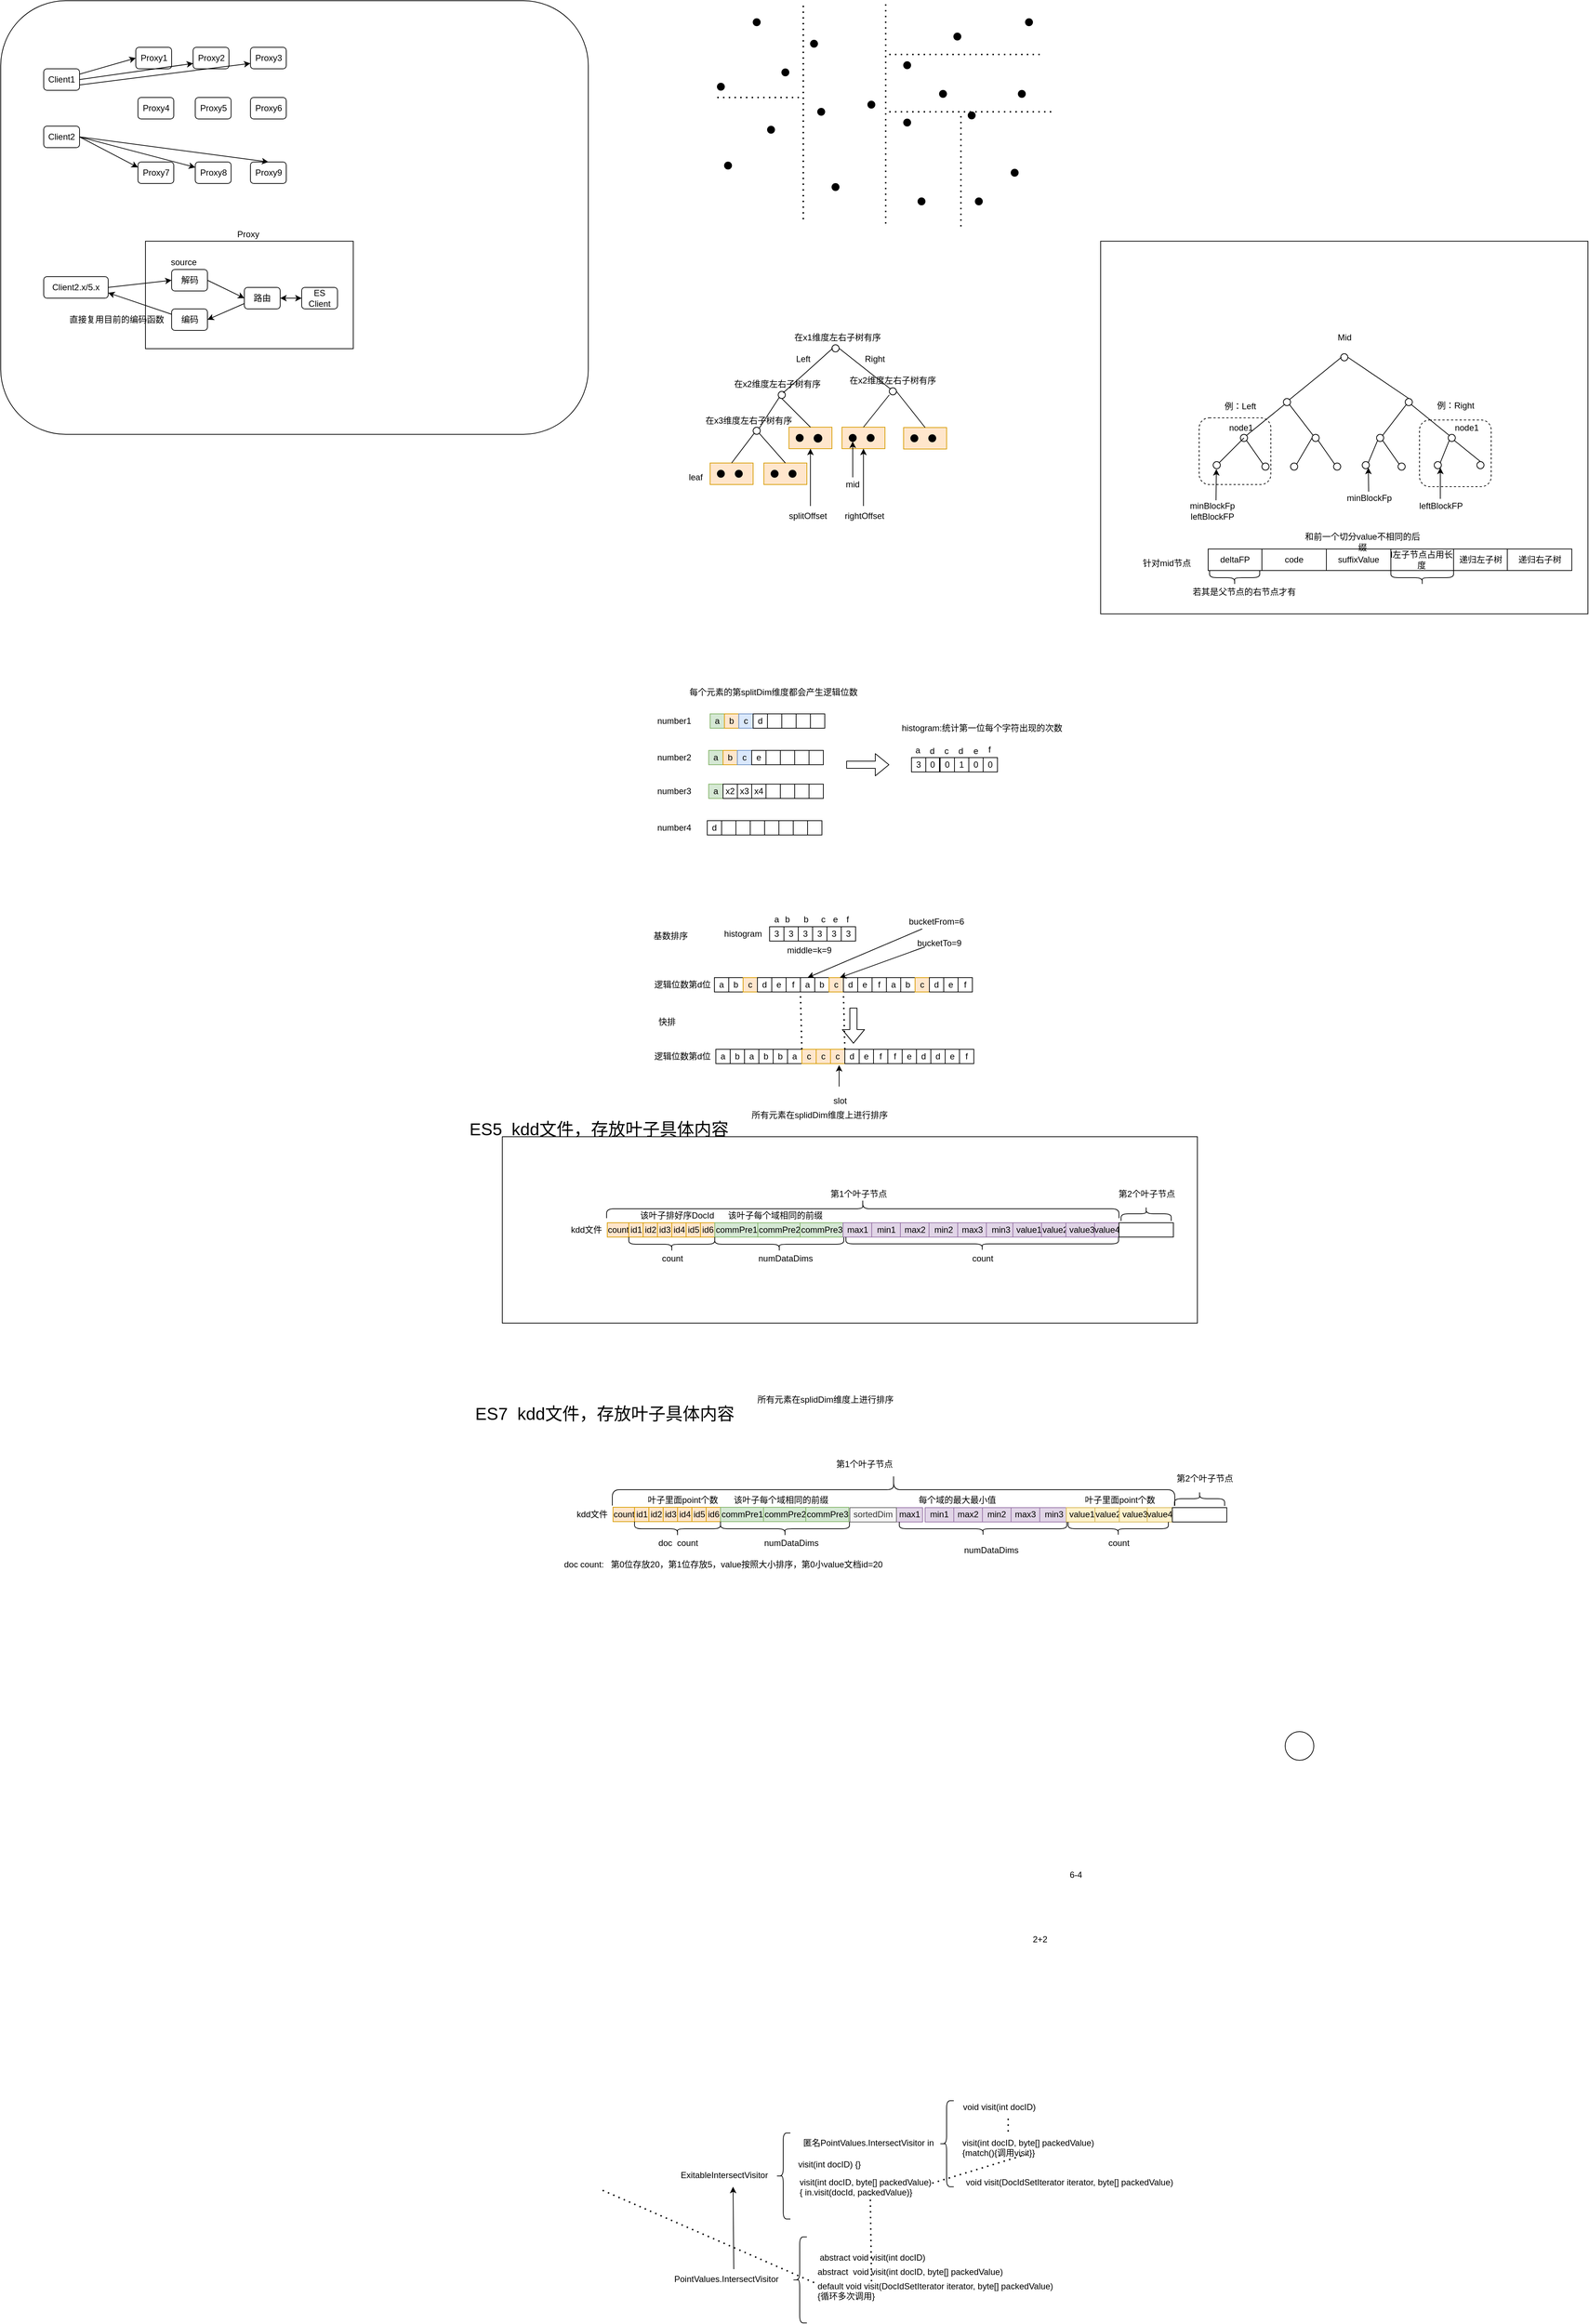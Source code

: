 <mxfile version="13.9.9" type="device"><diagram id="VypohXaedTG1ynFSm6VE" name="Page-1"><mxGraphModel dx="5955" dy="2960" grid="1" gridSize="10" guides="1" tooltips="1" connect="1" arrows="1" fold="1" page="1" pageScale="1" pageWidth="827" pageHeight="1169" math="0" shadow="0"><root><mxCell id="0"/><mxCell id="1" parent="0"/><mxCell id="r_KhBEe3iKWEEUZURqJs-19" value="" style="rounded=1;whiteSpace=wrap;html=1;" parent="1" vertex="1"><mxGeometry x="-760" y="105" width="820" height="605" as="geometry"/></mxCell><mxCell id="r_KhBEe3iKWEEUZURqJs-26" value="" style="rounded=0;whiteSpace=wrap;html=1;" parent="1" vertex="1"><mxGeometry x="-558" y="440.5" width="290" height="150" as="geometry"/></mxCell><mxCell id="Wce-HsMpuWqIC65AMV-a-3" value="" style="rounded=0;whiteSpace=wrap;html=1;" parent="1" vertex="1"><mxGeometry x="775" y="440.5" width="680" height="520" as="geometry"/></mxCell><mxCell id="tEkX_xggJTMgAeK4KYSO-1" value="" style="rounded=1;whiteSpace=wrap;html=1;strokeColor=#000000;fillColor=#FFFFFF;dashed=1;" parent="1" vertex="1"><mxGeometry x="912.5" y="687" width="100" height="93" as="geometry"/></mxCell><mxCell id="YNtTdeydkdlrLQ33eUzj-1" value="" style="rounded=0;whiteSpace=wrap;html=1;" parent="1" vertex="1"><mxGeometry x="-60" y="1690" width="970" height="260" as="geometry"/></mxCell><mxCell id="pILMn3wtPXAfyrmLzbm4-84" value="" style="rounded=1;whiteSpace=wrap;html=1;strokeColor=#000000;fillColor=#FFFFFF;dashed=1;" parent="1" vertex="1"><mxGeometry x="1220" y="690" width="100" height="93" as="geometry"/></mxCell><mxCell id="PQ_mabj3DYmHOh71k7b3-3" value="" style="ellipse;whiteSpace=wrap;html=1;aspect=fixed;fillColor=#000000;" parent="1" vertex="1"><mxGeometry x="240" y="220" width="10" height="10" as="geometry"/></mxCell><mxCell id="PQ_mabj3DYmHOh71k7b3-5" value="" style="ellipse;whiteSpace=wrap;html=1;aspect=fixed;fillColor=#000000;" parent="1" vertex="1"><mxGeometry x="290" y="130" width="10" height="10" as="geometry"/></mxCell><mxCell id="PQ_mabj3DYmHOh71k7b3-6" value="" style="ellipse;whiteSpace=wrap;html=1;aspect=fixed;fillColor=#000000;" parent="1" vertex="1"><mxGeometry x="310" y="280" width="10" height="10" as="geometry"/></mxCell><mxCell id="PQ_mabj3DYmHOh71k7b3-7" value="" style="ellipse;whiteSpace=wrap;html=1;aspect=fixed;fillColor=#000000;" parent="1" vertex="1"><mxGeometry x="500" y="190" width="10" height="10" as="geometry"/></mxCell><mxCell id="PQ_mabj3DYmHOh71k7b3-8" value="" style="ellipse;whiteSpace=wrap;html=1;aspect=fixed;fillColor=#000000;" parent="1" vertex="1"><mxGeometry x="380" y="255" width="10" height="10" as="geometry"/></mxCell><mxCell id="PQ_mabj3DYmHOh71k7b3-9" value="" style="ellipse;whiteSpace=wrap;html=1;aspect=fixed;fillColor=#000000;" parent="1" vertex="1"><mxGeometry x="400" y="360" width="10" height="10" as="geometry"/></mxCell><mxCell id="PQ_mabj3DYmHOh71k7b3-10" value="" style="ellipse;whiteSpace=wrap;html=1;aspect=fixed;fillColor=#000000;" parent="1" vertex="1"><mxGeometry x="250" y="330" width="10" height="10" as="geometry"/></mxCell><mxCell id="PQ_mabj3DYmHOh71k7b3-11" value="" style="ellipse;whiteSpace=wrap;html=1;aspect=fixed;fillColor=#000000;" parent="1" vertex="1"><mxGeometry x="370" y="160" width="10" height="10" as="geometry"/></mxCell><mxCell id="PQ_mabj3DYmHOh71k7b3-12" value="" style="ellipse;whiteSpace=wrap;html=1;aspect=fixed;fillColor=#000000;" parent="1" vertex="1"><mxGeometry x="500" y="270" width="10" height="10" as="geometry"/></mxCell><mxCell id="PQ_mabj3DYmHOh71k7b3-13" value="" style="ellipse;whiteSpace=wrap;html=1;aspect=fixed;fillColor=#000000;" parent="1" vertex="1"><mxGeometry x="660" y="230" width="10" height="10" as="geometry"/></mxCell><mxCell id="PQ_mabj3DYmHOh71k7b3-14" value="" style="ellipse;whiteSpace=wrap;html=1;aspect=fixed;fillColor=#000000;" parent="1" vertex="1"><mxGeometry x="570" y="150" width="10" height="10" as="geometry"/></mxCell><mxCell id="PQ_mabj3DYmHOh71k7b3-15" value="" style="ellipse;whiteSpace=wrap;html=1;aspect=fixed;fillColor=#000000;" parent="1" vertex="1"><mxGeometry x="670" y="130" width="10" height="10" as="geometry"/></mxCell><mxCell id="PQ_mabj3DYmHOh71k7b3-16" value="" style="ellipse;whiteSpace=wrap;html=1;aspect=fixed;fillColor=#000000;" parent="1" vertex="1"><mxGeometry x="330" y="200" width="10" height="10" as="geometry"/></mxCell><mxCell id="PQ_mabj3DYmHOh71k7b3-17" value="" style="ellipse;whiteSpace=wrap;html=1;aspect=fixed;fillColor=#000000;" parent="1" vertex="1"><mxGeometry x="450" y="245" width="10" height="10" as="geometry"/></mxCell><mxCell id="PQ_mabj3DYmHOh71k7b3-18" value="" style="ellipse;whiteSpace=wrap;html=1;aspect=fixed;fillColor=#000000;" parent="1" vertex="1"><mxGeometry x="550" y="230" width="10" height="10" as="geometry"/></mxCell><mxCell id="PQ_mabj3DYmHOh71k7b3-19" value="" style="ellipse;whiteSpace=wrap;html=1;aspect=fixed;fillColor=#000000;" parent="1" vertex="1"><mxGeometry x="600" y="380" width="10" height="10" as="geometry"/></mxCell><mxCell id="PQ_mabj3DYmHOh71k7b3-20" value="" style="ellipse;whiteSpace=wrap;html=1;aspect=fixed;fillColor=#000000;" parent="1" vertex="1"><mxGeometry x="520" y="380" width="10" height="10" as="geometry"/></mxCell><mxCell id="PQ_mabj3DYmHOh71k7b3-21" value="" style="ellipse;whiteSpace=wrap;html=1;aspect=fixed;fillColor=#000000;" parent="1" vertex="1"><mxGeometry x="650" y="340" width="10" height="10" as="geometry"/></mxCell><mxCell id="PQ_mabj3DYmHOh71k7b3-22" value="" style="ellipse;whiteSpace=wrap;html=1;aspect=fixed;fillColor=#000000;" parent="1" vertex="1"><mxGeometry x="590" y="260" width="10" height="10" as="geometry"/></mxCell><mxCell id="PQ_mabj3DYmHOh71k7b3-23" value="" style="endArrow=none;dashed=1;html=1;dashPattern=1 3;strokeWidth=2;" parent="1" edge="1"><mxGeometry width="50" height="50" relative="1" as="geometry"><mxPoint x="475" y="110" as="sourcePoint"/><mxPoint x="475" y="420" as="targetPoint"/></mxGeometry></mxCell><mxCell id="PQ_mabj3DYmHOh71k7b3-24" value="" style="endArrow=none;dashed=1;html=1;dashPattern=1 3;strokeWidth=2;" parent="1" edge="1"><mxGeometry width="50" height="50" relative="1" as="geometry"><mxPoint x="480" y="260" as="sourcePoint"/><mxPoint x="710" y="260" as="targetPoint"/></mxGeometry></mxCell><mxCell id="PQ_mabj3DYmHOh71k7b3-25" value="" style="endArrow=none;dashed=1;html=1;dashPattern=1 3;strokeWidth=2;" parent="1" edge="1"><mxGeometry width="50" height="50" relative="1" as="geometry"><mxPoint x="360" y="410" as="sourcePoint"/><mxPoint x="360" y="110" as="targetPoint"/></mxGeometry></mxCell><mxCell id="PQ_mabj3DYmHOh71k7b3-26" value="" style="endArrow=none;dashed=1;html=1;dashPattern=1 3;strokeWidth=2;" parent="1" edge="1"><mxGeometry width="50" height="50" relative="1" as="geometry"><mxPoint x="240" y="240" as="sourcePoint"/><mxPoint x="360" y="240" as="targetPoint"/></mxGeometry></mxCell><mxCell id="PQ_mabj3DYmHOh71k7b3-27" value="" style="endArrow=none;dashed=1;html=1;dashPattern=1 3;strokeWidth=2;" parent="1" edge="1"><mxGeometry width="50" height="50" relative="1" as="geometry"><mxPoint x="580" y="420" as="sourcePoint"/><mxPoint x="580" y="260" as="targetPoint"/></mxGeometry></mxCell><mxCell id="PQ_mabj3DYmHOh71k7b3-28" value="" style="endArrow=none;dashed=1;html=1;dashPattern=1 3;strokeWidth=2;" parent="1" edge="1"><mxGeometry width="50" height="50" relative="1" as="geometry"><mxPoint x="480" y="180" as="sourcePoint"/><mxPoint x="690" y="180" as="targetPoint"/></mxGeometry></mxCell><mxCell id="w9L71tYeWY-buXnY_Fdk-3" value="" style="rounded=0;whiteSpace=wrap;html=1;fillColor=#ffe6cc;strokeColor=#d79b00;" parent="1" vertex="1"><mxGeometry x="230" y="750" width="60" height="30" as="geometry"/></mxCell><mxCell id="w9L71tYeWY-buXnY_Fdk-4" value="" style="ellipse;whiteSpace=wrap;html=1;aspect=fixed;fillColor=#000000;" parent="1" vertex="1"><mxGeometry x="265" y="760" width="10" height="10" as="geometry"/></mxCell><mxCell id="w9L71tYeWY-buXnY_Fdk-5" value="" style="ellipse;whiteSpace=wrap;html=1;aspect=fixed;fillColor=#000000;" parent="1" vertex="1"><mxGeometry x="240" y="760" width="10" height="10" as="geometry"/></mxCell><mxCell id="w9L71tYeWY-buXnY_Fdk-9" value="" style="rounded=0;whiteSpace=wrap;html=1;fillColor=#ffe6cc;strokeColor=#d79b00;" parent="1" vertex="1"><mxGeometry x="305" y="750" width="60" height="30" as="geometry"/></mxCell><mxCell id="w9L71tYeWY-buXnY_Fdk-10" value="" style="ellipse;whiteSpace=wrap;html=1;aspect=fixed;fillColor=#000000;" parent="1" vertex="1"><mxGeometry x="340" y="760" width="10" height="10" as="geometry"/></mxCell><mxCell id="w9L71tYeWY-buXnY_Fdk-11" value="" style="ellipse;whiteSpace=wrap;html=1;aspect=fixed;fillColor=#000000;" parent="1" vertex="1"><mxGeometry x="315" y="760" width="10" height="10" as="geometry"/></mxCell><mxCell id="w9L71tYeWY-buXnY_Fdk-12" value="" style="ellipse;whiteSpace=wrap;html=1;aspect=fixed;" parent="1" vertex="1"><mxGeometry x="290" y="700" width="10" height="10" as="geometry"/></mxCell><mxCell id="w9L71tYeWY-buXnY_Fdk-15" value="" style="ellipse;whiteSpace=wrap;html=1;aspect=fixed;" parent="1" vertex="1"><mxGeometry x="325" y="650" width="10" height="10" as="geometry"/></mxCell><mxCell id="w9L71tYeWY-buXnY_Fdk-16" value="" style="ellipse;whiteSpace=wrap;html=1;aspect=fixed;" parent="1" vertex="1"><mxGeometry x="400" y="585" width="10" height="10" as="geometry"/></mxCell><mxCell id="w9L71tYeWY-buXnY_Fdk-17" value="" style="rounded=0;whiteSpace=wrap;html=1;fillColor=#ffe6cc;strokeColor=#d79b00;" parent="1" vertex="1"><mxGeometry x="340" y="700" width="60" height="30" as="geometry"/></mxCell><mxCell id="w9L71tYeWY-buXnY_Fdk-18" value="" style="ellipse;whiteSpace=wrap;html=1;aspect=fixed;fillColor=#000000;" parent="1" vertex="1"><mxGeometry x="375" y="710" width="11" height="11" as="geometry"/></mxCell><mxCell id="w9L71tYeWY-buXnY_Fdk-19" value="" style="ellipse;whiteSpace=wrap;html=1;aspect=fixed;fillColor=#000000;" parent="1" vertex="1"><mxGeometry x="350" y="710" width="10" height="10" as="geometry"/></mxCell><mxCell id="w9L71tYeWY-buXnY_Fdk-20" value="" style="endArrow=none;html=1;exitX=0.5;exitY=0;exitDx=0;exitDy=0;entryX=0;entryY=1;entryDx=0;entryDy=0;" parent="1" source="w9L71tYeWY-buXnY_Fdk-3" target="w9L71tYeWY-buXnY_Fdk-12" edge="1"><mxGeometry width="50" height="50" relative="1" as="geometry"><mxPoint x="320" y="610" as="sourcePoint"/><mxPoint x="370" y="560" as="targetPoint"/></mxGeometry></mxCell><mxCell id="w9L71tYeWY-buXnY_Fdk-21" value="" style="endArrow=none;html=1;entryX=1;entryY=1;entryDx=0;entryDy=0;exitX=0.5;exitY=0;exitDx=0;exitDy=0;" parent="1" source="w9L71tYeWY-buXnY_Fdk-9" target="w9L71tYeWY-buXnY_Fdk-12" edge="1"><mxGeometry width="50" height="50" relative="1" as="geometry"><mxPoint x="330" y="740" as="sourcePoint"/><mxPoint x="240" y="570" as="targetPoint"/></mxGeometry></mxCell><mxCell id="w9L71tYeWY-buXnY_Fdk-22" value="" style="endArrow=none;html=1;exitX=1;exitY=0;exitDx=0;exitDy=0;entryX=0;entryY=1;entryDx=0;entryDy=0;" parent="1" source="w9L71tYeWY-buXnY_Fdk-12" target="w9L71tYeWY-buXnY_Fdk-15" edge="1"><mxGeometry width="50" height="50" relative="1" as="geometry"><mxPoint x="330" y="620" as="sourcePoint"/><mxPoint x="380" y="570" as="targetPoint"/></mxGeometry></mxCell><mxCell id="w9L71tYeWY-buXnY_Fdk-23" value="" style="endArrow=none;html=1;exitX=0.561;exitY=1.1;exitDx=0;exitDy=0;exitPerimeter=0;" parent="1" source="t1svm3WqZJ0FaSTMVvFp-180" edge="1"><mxGeometry width="50" height="50" relative="1" as="geometry"><mxPoint x="480" y="720" as="sourcePoint"/><mxPoint x="401" y="590" as="targetPoint"/></mxGeometry></mxCell><mxCell id="w9L71tYeWY-buXnY_Fdk-24" value="" style="endArrow=none;html=1;exitX=0.5;exitY=0;exitDx=0;exitDy=0;entryX=0.5;entryY=1;entryDx=0;entryDy=0;" parent="1" source="w9L71tYeWY-buXnY_Fdk-17" target="w9L71tYeWY-buXnY_Fdk-15" edge="1"><mxGeometry width="50" height="50" relative="1" as="geometry"><mxPoint x="510" y="710" as="sourcePoint"/><mxPoint x="560" y="660" as="targetPoint"/></mxGeometry></mxCell><mxCell id="w9L71tYeWY-buXnY_Fdk-25" value="" style="endArrow=classic;html=1;entryX=0.5;entryY=1;entryDx=0;entryDy=0;" parent="1" target="t1svm3WqZJ0FaSTMVvFp-6" edge="1"><mxGeometry width="50" height="50" relative="1" as="geometry"><mxPoint x="429" y="770" as="sourcePoint"/><mxPoint x="406" y="770" as="targetPoint"/></mxGeometry></mxCell><mxCell id="w9L71tYeWY-buXnY_Fdk-26" value="mid" style="text;html=1;strokeColor=none;fillColor=none;align=center;verticalAlign=middle;whiteSpace=wrap;rounded=0;" parent="1" vertex="1"><mxGeometry x="409" y="770" width="40" height="20" as="geometry"/></mxCell><mxCell id="w9L71tYeWY-buXnY_Fdk-27" value="Left" style="text;html=1;strokeColor=none;fillColor=none;align=center;verticalAlign=middle;whiteSpace=wrap;rounded=0;" parent="1" vertex="1"><mxGeometry x="340" y="595" width="40" height="20" as="geometry"/></mxCell><mxCell id="w9L71tYeWY-buXnY_Fdk-28" value="Right" style="text;html=1;strokeColor=none;fillColor=none;align=center;verticalAlign=middle;whiteSpace=wrap;rounded=0;" parent="1" vertex="1"><mxGeometry x="440" y="595" width="40" height="20" as="geometry"/></mxCell><mxCell id="w9L71tYeWY-buXnY_Fdk-29" value="leaf" style="text;html=1;strokeColor=none;fillColor=none;align=center;verticalAlign=middle;whiteSpace=wrap;rounded=0;" parent="1" vertex="1"><mxGeometry x="190" y="760" width="40" height="20" as="geometry"/></mxCell><mxCell id="t1svm3WqZJ0FaSTMVvFp-3" value="" style="ellipse;whiteSpace=wrap;html=1;aspect=fixed;" parent="1" vertex="1"><mxGeometry x="480" y="645" width="10" height="10" as="geometry"/></mxCell><mxCell id="t1svm3WqZJ0FaSTMVvFp-4" value="" style="rounded=0;whiteSpace=wrap;html=1;fillColor=#ffe6cc;strokeColor=#d79b00;" parent="1" vertex="1"><mxGeometry x="414" y="700" width="60" height="30" as="geometry"/></mxCell><mxCell id="t1svm3WqZJ0FaSTMVvFp-5" value="" style="ellipse;whiteSpace=wrap;html=1;aspect=fixed;fillColor=#000000;" parent="1" vertex="1"><mxGeometry x="449" y="710" width="10" height="10" as="geometry"/></mxCell><mxCell id="t1svm3WqZJ0FaSTMVvFp-6" value="" style="ellipse;whiteSpace=wrap;html=1;aspect=fixed;fillColor=#000000;" parent="1" vertex="1"><mxGeometry x="424" y="710" width="10" height="10" as="geometry"/></mxCell><mxCell id="t1svm3WqZJ0FaSTMVvFp-7" value="" style="rounded=0;whiteSpace=wrap;html=1;fillColor=#ffe6cc;strokeColor=#d79b00;" parent="1" vertex="1"><mxGeometry x="500" y="700.5" width="60" height="30" as="geometry"/></mxCell><mxCell id="t1svm3WqZJ0FaSTMVvFp-8" value="" style="ellipse;whiteSpace=wrap;html=1;aspect=fixed;fillColor=#000000;" parent="1" vertex="1"><mxGeometry x="535" y="710.5" width="10" height="10" as="geometry"/></mxCell><mxCell id="t1svm3WqZJ0FaSTMVvFp-9" value="" style="ellipse;whiteSpace=wrap;html=1;aspect=fixed;fillColor=#000000;" parent="1" vertex="1"><mxGeometry x="510" y="710.5" width="10" height="10" as="geometry"/></mxCell><mxCell id="t1svm3WqZJ0FaSTMVvFp-10" value="" style="endArrow=none;html=1;exitX=0;exitY=0;exitDx=0;exitDy=0;" parent="1" source="t1svm3WqZJ0FaSTMVvFp-3" edge="1"><mxGeometry width="50" height="50" relative="1" as="geometry"><mxPoint x="343.536" y="661.464" as="sourcePoint"/><mxPoint x="410" y="590" as="targetPoint"/></mxGeometry></mxCell><mxCell id="t1svm3WqZJ0FaSTMVvFp-11" value="" style="endArrow=none;html=1;exitX=0.5;exitY=0;exitDx=0;exitDy=0;" parent="1" source="t1svm3WqZJ0FaSTMVvFp-4" edge="1"><mxGeometry width="50" height="50" relative="1" as="geometry"><mxPoint x="450" y="690" as="sourcePoint"/><mxPoint x="480" y="655" as="targetPoint"/></mxGeometry></mxCell><mxCell id="t1svm3WqZJ0FaSTMVvFp-13" value="" style="endArrow=none;html=1;exitX=0.5;exitY=0;exitDx=0;exitDy=0;entryX=1;entryY=0.5;entryDx=0;entryDy=0;" parent="1" source="t1svm3WqZJ0FaSTMVvFp-7" target="t1svm3WqZJ0FaSTMVvFp-3" edge="1"><mxGeometry width="50" height="50" relative="1" as="geometry"><mxPoint x="454" y="710" as="sourcePoint"/><mxPoint x="490" y="665" as="targetPoint"/></mxGeometry></mxCell><mxCell id="t1svm3WqZJ0FaSTMVvFp-19" value="a" style="rounded=0;whiteSpace=wrap;html=1;fillColor=#d5e8d4;strokeColor=#82b366;" parent="1" vertex="1"><mxGeometry x="230" y="1100" width="20" height="20" as="geometry"/></mxCell><mxCell id="t1svm3WqZJ0FaSTMVvFp-20" value="b" style="rounded=0;whiteSpace=wrap;html=1;fillColor=#ffe6cc;strokeColor=#d79b00;" parent="1" vertex="1"><mxGeometry x="250" y="1100" width="20" height="20" as="geometry"/></mxCell><mxCell id="t1svm3WqZJ0FaSTMVvFp-21" value="c" style="rounded=0;whiteSpace=wrap;html=1;fillColor=#dae8fc;strokeColor=#6c8ebf;" parent="1" vertex="1"><mxGeometry x="270" y="1100" width="20" height="20" as="geometry"/></mxCell><mxCell id="t1svm3WqZJ0FaSTMVvFp-22" value="" style="rounded=0;whiteSpace=wrap;html=1;" parent="1" vertex="1"><mxGeometry x="310" y="1100" width="20" height="20" as="geometry"/></mxCell><mxCell id="t1svm3WqZJ0FaSTMVvFp-23" value="d" style="rounded=0;whiteSpace=wrap;html=1;" parent="1" vertex="1"><mxGeometry x="290" y="1100" width="20" height="20" as="geometry"/></mxCell><mxCell id="t1svm3WqZJ0FaSTMVvFp-25" value="" style="rounded=0;whiteSpace=wrap;html=1;" parent="1" vertex="1"><mxGeometry x="330" y="1100" width="20" height="20" as="geometry"/></mxCell><mxCell id="t1svm3WqZJ0FaSTMVvFp-26" value="" style="rounded=0;whiteSpace=wrap;html=1;" parent="1" vertex="1"><mxGeometry x="350" y="1100" width="20" height="20" as="geometry"/></mxCell><mxCell id="t1svm3WqZJ0FaSTMVvFp-27" value="" style="rounded=0;whiteSpace=wrap;html=1;" parent="1" vertex="1"><mxGeometry x="370" y="1100" width="20" height="20" as="geometry"/></mxCell><mxCell id="t1svm3WqZJ0FaSTMVvFp-36" value="a" style="rounded=0;whiteSpace=wrap;html=1;fillColor=#d5e8d4;strokeColor=#82b366;" parent="1" vertex="1"><mxGeometry x="228" y="1151" width="20" height="20" as="geometry"/></mxCell><mxCell id="t1svm3WqZJ0FaSTMVvFp-37" value="b" style="rounded=0;whiteSpace=wrap;html=1;fillColor=#ffe6cc;strokeColor=#d79b00;" parent="1" vertex="1"><mxGeometry x="248" y="1151" width="20" height="20" as="geometry"/></mxCell><mxCell id="t1svm3WqZJ0FaSTMVvFp-38" value="c" style="rounded=0;whiteSpace=wrap;html=1;fillColor=#dae8fc;strokeColor=#6c8ebf;" parent="1" vertex="1"><mxGeometry x="268" y="1151" width="20" height="20" as="geometry"/></mxCell><mxCell id="t1svm3WqZJ0FaSTMVvFp-39" value="" style="rounded=0;whiteSpace=wrap;html=1;" parent="1" vertex="1"><mxGeometry x="308" y="1151" width="20" height="20" as="geometry"/></mxCell><mxCell id="t1svm3WqZJ0FaSTMVvFp-40" value="e" style="rounded=0;whiteSpace=wrap;html=1;" parent="1" vertex="1"><mxGeometry x="288" y="1151" width="20" height="20" as="geometry"/></mxCell><mxCell id="t1svm3WqZJ0FaSTMVvFp-41" value="" style="rounded=0;whiteSpace=wrap;html=1;" parent="1" vertex="1"><mxGeometry x="328" y="1151" width="20" height="20" as="geometry"/></mxCell><mxCell id="t1svm3WqZJ0FaSTMVvFp-42" value="" style="rounded=0;whiteSpace=wrap;html=1;" parent="1" vertex="1"><mxGeometry x="348" y="1151" width="20" height="20" as="geometry"/></mxCell><mxCell id="t1svm3WqZJ0FaSTMVvFp-43" value="" style="rounded=0;whiteSpace=wrap;html=1;" parent="1" vertex="1"><mxGeometry x="368" y="1151" width="20" height="20" as="geometry"/></mxCell><mxCell id="t1svm3WqZJ0FaSTMVvFp-44" value="a" style="rounded=0;whiteSpace=wrap;html=1;fillColor=#d5e8d4;strokeColor=#82b366;" parent="1" vertex="1"><mxGeometry x="228" y="1198" width="20" height="20" as="geometry"/></mxCell><mxCell id="t1svm3WqZJ0FaSTMVvFp-45" value="x2" style="rounded=0;whiteSpace=wrap;html=1;" parent="1" vertex="1"><mxGeometry x="248" y="1198" width="20" height="20" as="geometry"/></mxCell><mxCell id="t1svm3WqZJ0FaSTMVvFp-46" value="x3" style="rounded=0;whiteSpace=wrap;html=1;" parent="1" vertex="1"><mxGeometry x="268" y="1198" width="20" height="20" as="geometry"/></mxCell><mxCell id="t1svm3WqZJ0FaSTMVvFp-47" value="" style="rounded=0;whiteSpace=wrap;html=1;" parent="1" vertex="1"><mxGeometry x="308" y="1198" width="20" height="20" as="geometry"/></mxCell><mxCell id="t1svm3WqZJ0FaSTMVvFp-48" value="x4" style="rounded=0;whiteSpace=wrap;html=1;" parent="1" vertex="1"><mxGeometry x="288" y="1198" width="20" height="20" as="geometry"/></mxCell><mxCell id="t1svm3WqZJ0FaSTMVvFp-49" value="" style="rounded=0;whiteSpace=wrap;html=1;" parent="1" vertex="1"><mxGeometry x="328" y="1198" width="20" height="20" as="geometry"/></mxCell><mxCell id="t1svm3WqZJ0FaSTMVvFp-50" value="" style="rounded=0;whiteSpace=wrap;html=1;" parent="1" vertex="1"><mxGeometry x="348" y="1198" width="20" height="20" as="geometry"/></mxCell><mxCell id="t1svm3WqZJ0FaSTMVvFp-51" value="" style="rounded=0;whiteSpace=wrap;html=1;" parent="1" vertex="1"><mxGeometry x="368" y="1198" width="20" height="20" as="geometry"/></mxCell><mxCell id="t1svm3WqZJ0FaSTMVvFp-52" value="d" style="rounded=0;whiteSpace=wrap;html=1;" parent="1" vertex="1"><mxGeometry x="226" y="1249" width="20" height="20" as="geometry"/></mxCell><mxCell id="t1svm3WqZJ0FaSTMVvFp-53" value="" style="rounded=0;whiteSpace=wrap;html=1;" parent="1" vertex="1"><mxGeometry x="246" y="1249" width="20" height="20" as="geometry"/></mxCell><mxCell id="t1svm3WqZJ0FaSTMVvFp-54" value="" style="rounded=0;whiteSpace=wrap;html=1;" parent="1" vertex="1"><mxGeometry x="266" y="1249" width="20" height="20" as="geometry"/></mxCell><mxCell id="t1svm3WqZJ0FaSTMVvFp-55" value="" style="rounded=0;whiteSpace=wrap;html=1;" parent="1" vertex="1"><mxGeometry x="306" y="1249" width="20" height="20" as="geometry"/></mxCell><mxCell id="t1svm3WqZJ0FaSTMVvFp-56" value="" style="rounded=0;whiteSpace=wrap;html=1;" parent="1" vertex="1"><mxGeometry x="286" y="1249" width="20" height="20" as="geometry"/></mxCell><mxCell id="t1svm3WqZJ0FaSTMVvFp-57" value="" style="rounded=0;whiteSpace=wrap;html=1;" parent="1" vertex="1"><mxGeometry x="326" y="1249" width="20" height="20" as="geometry"/></mxCell><mxCell id="t1svm3WqZJ0FaSTMVvFp-58" value="" style="rounded=0;whiteSpace=wrap;html=1;" parent="1" vertex="1"><mxGeometry x="346" y="1249" width="20" height="20" as="geometry"/></mxCell><mxCell id="t1svm3WqZJ0FaSTMVvFp-59" value="" style="rounded=0;whiteSpace=wrap;html=1;" parent="1" vertex="1"><mxGeometry x="366" y="1249" width="20" height="20" as="geometry"/></mxCell><mxCell id="t1svm3WqZJ0FaSTMVvFp-60" value="number1" style="text;html=1;strokeColor=none;fillColor=none;align=center;verticalAlign=middle;whiteSpace=wrap;rounded=0;" parent="1" vertex="1"><mxGeometry x="160" y="1100" width="40" height="20" as="geometry"/></mxCell><mxCell id="t1svm3WqZJ0FaSTMVvFp-61" value="每个元素的第splitDim维度都会产生逻辑位数" style="text;html=1;align=center;verticalAlign=middle;resizable=0;points=[];autosize=1;" parent="1" vertex="1"><mxGeometry x="193" y="1060" width="250" height="20" as="geometry"/></mxCell><mxCell id="t1svm3WqZJ0FaSTMVvFp-62" value="number2" style="text;html=1;strokeColor=none;fillColor=none;align=center;verticalAlign=middle;whiteSpace=wrap;rounded=0;" parent="1" vertex="1"><mxGeometry x="160" y="1151" width="40" height="20" as="geometry"/></mxCell><mxCell id="t1svm3WqZJ0FaSTMVvFp-63" value="number3" style="text;html=1;strokeColor=none;fillColor=none;align=center;verticalAlign=middle;whiteSpace=wrap;rounded=0;" parent="1" vertex="1"><mxGeometry x="160" y="1198" width="40" height="20" as="geometry"/></mxCell><mxCell id="t1svm3WqZJ0FaSTMVvFp-64" value="number4" style="text;html=1;strokeColor=none;fillColor=none;align=center;verticalAlign=middle;whiteSpace=wrap;rounded=0;" parent="1" vertex="1"><mxGeometry x="160" y="1249" width="40" height="20" as="geometry"/></mxCell><mxCell id="t1svm3WqZJ0FaSTMVvFp-68" value="" style="shape=flexArrow;endArrow=classic;html=1;" parent="1" edge="1"><mxGeometry width="50" height="50" relative="1" as="geometry"><mxPoint x="420" y="1171" as="sourcePoint"/><mxPoint x="480" y="1171" as="targetPoint"/></mxGeometry></mxCell><mxCell id="t1svm3WqZJ0FaSTMVvFp-77" value="3" style="rounded=0;whiteSpace=wrap;html=1;" parent="1" vertex="1"><mxGeometry x="511" y="1161" width="20" height="20" as="geometry"/></mxCell><mxCell id="t1svm3WqZJ0FaSTMVvFp-78" value="0" style="rounded=0;whiteSpace=wrap;html=1;" parent="1" vertex="1"><mxGeometry x="531" y="1161" width="19" height="20" as="geometry"/></mxCell><mxCell id="t1svm3WqZJ0FaSTMVvFp-79" value="0" style="rounded=0;whiteSpace=wrap;html=1;" parent="1" vertex="1"><mxGeometry x="551" y="1161" width="20" height="20" as="geometry"/></mxCell><mxCell id="t1svm3WqZJ0FaSTMVvFp-80" value="0" style="rounded=0;whiteSpace=wrap;html=1;" parent="1" vertex="1"><mxGeometry x="591" y="1161" width="20" height="20" as="geometry"/></mxCell><mxCell id="t1svm3WqZJ0FaSTMVvFp-81" value="1" style="rounded=0;whiteSpace=wrap;html=1;" parent="1" vertex="1"><mxGeometry x="571" y="1161" width="20" height="20" as="geometry"/></mxCell><mxCell id="t1svm3WqZJ0FaSTMVvFp-82" value="0" style="rounded=0;whiteSpace=wrap;html=1;" parent="1" vertex="1"><mxGeometry x="611" y="1161" width="20" height="20" as="geometry"/></mxCell><mxCell id="t1svm3WqZJ0FaSTMVvFp-91" value="histogram:统计第一位每个字符出现的次数" style="text;html=1;strokeColor=none;fillColor=none;align=center;verticalAlign=middle;whiteSpace=wrap;rounded=0;" parent="1" vertex="1"><mxGeometry x="490" y="1110" width="239" height="20" as="geometry"/></mxCell><mxCell id="t1svm3WqZJ0FaSTMVvFp-92" value="a" style="text;html=1;strokeColor=none;fillColor=none;align=center;verticalAlign=middle;whiteSpace=wrap;rounded=0;" parent="1" vertex="1"><mxGeometry x="500" y="1141" width="40" height="20" as="geometry"/></mxCell><mxCell id="t1svm3WqZJ0FaSTMVvFp-94" value="d" style="text;html=1;strokeColor=none;fillColor=none;align=center;verticalAlign=middle;whiteSpace=wrap;rounded=0;" parent="1" vertex="1"><mxGeometry x="520" y="1142" width="40" height="20" as="geometry"/></mxCell><mxCell id="t1svm3WqZJ0FaSTMVvFp-95" value="c" style="text;html=1;strokeColor=none;fillColor=none;align=center;verticalAlign=middle;whiteSpace=wrap;rounded=0;" parent="1" vertex="1"><mxGeometry x="540" y="1142" width="40" height="20" as="geometry"/></mxCell><mxCell id="t1svm3WqZJ0FaSTMVvFp-96" value="d" style="text;html=1;strokeColor=none;fillColor=none;align=center;verticalAlign=middle;whiteSpace=wrap;rounded=0;" parent="1" vertex="1"><mxGeometry x="560" y="1142" width="40" height="20" as="geometry"/></mxCell><mxCell id="t1svm3WqZJ0FaSTMVvFp-97" value="e" style="text;html=1;strokeColor=none;fillColor=none;align=center;verticalAlign=middle;whiteSpace=wrap;rounded=0;" parent="1" vertex="1"><mxGeometry x="581" y="1142" width="40" height="20" as="geometry"/></mxCell><mxCell id="t1svm3WqZJ0FaSTMVvFp-98" value="f" style="text;html=1;strokeColor=none;fillColor=none;align=center;verticalAlign=middle;whiteSpace=wrap;rounded=0;" parent="1" vertex="1"><mxGeometry x="600" y="1140" width="40" height="20" as="geometry"/></mxCell><mxCell id="t1svm3WqZJ0FaSTMVvFp-105" value="a" style="rounded=0;whiteSpace=wrap;html=1;" parent="1" vertex="1"><mxGeometry x="236" y="1468" width="20" height="20" as="geometry"/></mxCell><mxCell id="t1svm3WqZJ0FaSTMVvFp-106" value="b" style="rounded=0;whiteSpace=wrap;html=1;" parent="1" vertex="1"><mxGeometry x="256" y="1468" width="20" height="20" as="geometry"/></mxCell><mxCell id="t1svm3WqZJ0FaSTMVvFp-107" value="c" style="rounded=0;whiteSpace=wrap;html=1;fillColor=#ffe6cc;strokeColor=#d79b00;" parent="1" vertex="1"><mxGeometry x="276" y="1468" width="20" height="20" as="geometry"/></mxCell><mxCell id="t1svm3WqZJ0FaSTMVvFp-108" value="e" style="rounded=0;whiteSpace=wrap;html=1;" parent="1" vertex="1"><mxGeometry x="316" y="1468" width="20" height="20" as="geometry"/></mxCell><mxCell id="t1svm3WqZJ0FaSTMVvFp-109" value="d" style="rounded=0;whiteSpace=wrap;html=1;" parent="1" vertex="1"><mxGeometry x="296" y="1468" width="20" height="20" as="geometry"/></mxCell><mxCell id="t1svm3WqZJ0FaSTMVvFp-110" value="f" style="rounded=0;whiteSpace=wrap;html=1;" parent="1" vertex="1"><mxGeometry x="336" y="1468" width="20" height="20" as="geometry"/></mxCell><mxCell id="t1svm3WqZJ0FaSTMVvFp-111" value="a" style="rounded=0;whiteSpace=wrap;html=1;" parent="1" vertex="1"><mxGeometry x="356" y="1468" width="20" height="20" as="geometry"/></mxCell><mxCell id="t1svm3WqZJ0FaSTMVvFp-112" value="b" style="rounded=0;whiteSpace=wrap;html=1;" parent="1" vertex="1"><mxGeometry x="376" y="1468" width="20" height="20" as="geometry"/></mxCell><mxCell id="t1svm3WqZJ0FaSTMVvFp-113" value="c" style="rounded=0;whiteSpace=wrap;html=1;fillColor=#ffe6cc;strokeColor=#d79b00;" parent="1" vertex="1"><mxGeometry x="396" y="1468" width="20" height="20" as="geometry"/></mxCell><mxCell id="t1svm3WqZJ0FaSTMVvFp-118" value="d" style="rounded=0;whiteSpace=wrap;html=1;" parent="1" vertex="1"><mxGeometry x="416" y="1468" width="20" height="20" as="geometry"/></mxCell><mxCell id="t1svm3WqZJ0FaSTMVvFp-119" value="e" style="rounded=0;whiteSpace=wrap;html=1;" parent="1" vertex="1"><mxGeometry x="436" y="1468" width="20" height="20" as="geometry"/></mxCell><mxCell id="t1svm3WqZJ0FaSTMVvFp-120" value="f" style="rounded=0;whiteSpace=wrap;html=1;" parent="1" vertex="1"><mxGeometry x="456" y="1468" width="20" height="20" as="geometry"/></mxCell><mxCell id="t1svm3WqZJ0FaSTMVvFp-121" value="b" style="rounded=0;whiteSpace=wrap;html=1;" parent="1" vertex="1"><mxGeometry x="496" y="1468" width="20" height="20" as="geometry"/></mxCell><mxCell id="t1svm3WqZJ0FaSTMVvFp-122" value="a" style="rounded=0;whiteSpace=wrap;html=1;" parent="1" vertex="1"><mxGeometry x="476" y="1468" width="20" height="20" as="geometry"/></mxCell><mxCell id="t1svm3WqZJ0FaSTMVvFp-123" value="c" style="rounded=0;whiteSpace=wrap;html=1;fillColor=#ffe6cc;strokeColor=#d79b00;" parent="1" vertex="1"><mxGeometry x="516" y="1468" width="20" height="20" as="geometry"/></mxCell><mxCell id="t1svm3WqZJ0FaSTMVvFp-124" value="d" style="rounded=0;whiteSpace=wrap;html=1;" parent="1" vertex="1"><mxGeometry x="536" y="1468" width="20" height="20" as="geometry"/></mxCell><mxCell id="t1svm3WqZJ0FaSTMVvFp-125" value="e" style="rounded=0;whiteSpace=wrap;html=1;" parent="1" vertex="1"><mxGeometry x="556" y="1468" width="20" height="20" as="geometry"/></mxCell><mxCell id="t1svm3WqZJ0FaSTMVvFp-126" value="f" style="rounded=0;whiteSpace=wrap;html=1;" parent="1" vertex="1"><mxGeometry x="576" y="1468" width="20" height="20" as="geometry"/></mxCell><mxCell id="t1svm3WqZJ0FaSTMVvFp-127" value="3" style="rounded=0;whiteSpace=wrap;html=1;" parent="1" vertex="1"><mxGeometry x="313" y="1397" width="20" height="20" as="geometry"/></mxCell><mxCell id="t1svm3WqZJ0FaSTMVvFp-128" value="3" style="rounded=0;whiteSpace=wrap;html=1;" parent="1" vertex="1"><mxGeometry x="333" y="1397" width="20" height="20" as="geometry"/></mxCell><mxCell id="t1svm3WqZJ0FaSTMVvFp-129" value="3" style="rounded=0;whiteSpace=wrap;html=1;" parent="1" vertex="1"><mxGeometry x="353" y="1397" width="20" height="20" as="geometry"/></mxCell><mxCell id="t1svm3WqZJ0FaSTMVvFp-130" value="3" style="rounded=0;whiteSpace=wrap;html=1;" parent="1" vertex="1"><mxGeometry x="393" y="1397" width="20" height="20" as="geometry"/></mxCell><mxCell id="t1svm3WqZJ0FaSTMVvFp-131" value="3" style="rounded=0;whiteSpace=wrap;html=1;" parent="1" vertex="1"><mxGeometry x="373" y="1397" width="20" height="20" as="geometry"/></mxCell><mxCell id="t1svm3WqZJ0FaSTMVvFp-132" value="3" style="rounded=0;whiteSpace=wrap;html=1;" parent="1" vertex="1"><mxGeometry x="413" y="1397" width="20" height="20" as="geometry"/></mxCell><mxCell id="t1svm3WqZJ0FaSTMVvFp-133" value="a" style="text;html=1;strokeColor=none;fillColor=none;align=center;verticalAlign=middle;whiteSpace=wrap;rounded=0;" parent="1" vertex="1"><mxGeometry x="303" y="1377" width="40" height="20" as="geometry"/></mxCell><mxCell id="t1svm3WqZJ0FaSTMVvFp-134" value="b" style="text;html=1;strokeColor=none;fillColor=none;align=center;verticalAlign=middle;whiteSpace=wrap;rounded=0;" parent="1" vertex="1"><mxGeometry x="318" y="1377" width="40" height="20" as="geometry"/></mxCell><mxCell id="t1svm3WqZJ0FaSTMVvFp-136" value="b" style="text;html=1;strokeColor=none;fillColor=none;align=center;verticalAlign=middle;whiteSpace=wrap;rounded=0;" parent="1" vertex="1"><mxGeometry x="344" y="1377" width="40" height="20" as="geometry"/></mxCell><mxCell id="t1svm3WqZJ0FaSTMVvFp-137" value="c" style="text;html=1;strokeColor=none;fillColor=none;align=center;verticalAlign=middle;whiteSpace=wrap;rounded=0;" parent="1" vertex="1"><mxGeometry x="368" y="1377" width="40" height="20" as="geometry"/></mxCell><mxCell id="t1svm3WqZJ0FaSTMVvFp-138" value="e" style="text;html=1;strokeColor=none;fillColor=none;align=center;verticalAlign=middle;whiteSpace=wrap;rounded=0;" parent="1" vertex="1"><mxGeometry x="385" y="1377" width="40" height="20" as="geometry"/></mxCell><mxCell id="t1svm3WqZJ0FaSTMVvFp-139" value="f" style="text;html=1;strokeColor=none;fillColor=none;align=center;verticalAlign=middle;whiteSpace=wrap;rounded=0;" parent="1" vertex="1"><mxGeometry x="402" y="1377" width="40" height="20" as="geometry"/></mxCell><mxCell id="t1svm3WqZJ0FaSTMVvFp-144" value="bucketFrom=6" style="text;html=1;strokeColor=none;fillColor=none;align=center;verticalAlign=middle;whiteSpace=wrap;rounded=0;" parent="1" vertex="1"><mxGeometry x="526" y="1380" width="40" height="20" as="geometry"/></mxCell><mxCell id="t1svm3WqZJ0FaSTMVvFp-145" value="bucketTo=9" style="text;html=1;strokeColor=none;fillColor=none;align=center;verticalAlign=middle;whiteSpace=wrap;rounded=0;" parent="1" vertex="1"><mxGeometry x="530" y="1410" width="40" height="20" as="geometry"/></mxCell><mxCell id="t1svm3WqZJ0FaSTMVvFp-146" value="middle=k=9" style="text;html=1;align=center;verticalAlign=middle;resizable=0;points=[];autosize=1;" parent="1" vertex="1"><mxGeometry x="328" y="1420" width="80" height="20" as="geometry"/></mxCell><mxCell id="t1svm3WqZJ0FaSTMVvFp-147" value="" style="endArrow=classic;html=1;entryX=0.5;entryY=0;entryDx=0;entryDy=0;exitX=0;exitY=1;exitDx=0;exitDy=0;" parent="1" source="t1svm3WqZJ0FaSTMVvFp-144" target="t1svm3WqZJ0FaSTMVvFp-111" edge="1"><mxGeometry width="50" height="50" relative="1" as="geometry"><mxPoint x="90" y="1380" as="sourcePoint"/><mxPoint x="140" y="1330" as="targetPoint"/></mxGeometry></mxCell><mxCell id="t1svm3WqZJ0FaSTMVvFp-148" value="" style="endArrow=classic;html=1;exitX=0;exitY=0.75;exitDx=0;exitDy=0;entryX=0.75;entryY=0;entryDx=0;entryDy=0;" parent="1" source="t1svm3WqZJ0FaSTMVvFp-145" target="t1svm3WqZJ0FaSTMVvFp-113" edge="1"><mxGeometry width="50" height="50" relative="1" as="geometry"><mxPoint x="70" y="1530" as="sourcePoint"/><mxPoint x="120" y="1480" as="targetPoint"/></mxGeometry></mxCell><mxCell id="t1svm3WqZJ0FaSTMVvFp-149" value="" style="shape=flexArrow;endArrow=classic;html=1;" parent="1" edge="1"><mxGeometry width="50" height="50" relative="1" as="geometry"><mxPoint x="430" y="1510" as="sourcePoint"/><mxPoint x="430" y="1560" as="targetPoint"/></mxGeometry></mxCell><mxCell id="t1svm3WqZJ0FaSTMVvFp-150" value="a" style="rounded=0;whiteSpace=wrap;html=1;" parent="1" vertex="1"><mxGeometry x="238" y="1568" width="20" height="20" as="geometry"/></mxCell><mxCell id="t1svm3WqZJ0FaSTMVvFp-151" value="b" style="rounded=0;whiteSpace=wrap;html=1;" parent="1" vertex="1"><mxGeometry x="258" y="1568" width="20" height="20" as="geometry"/></mxCell><mxCell id="t1svm3WqZJ0FaSTMVvFp-152" value="a" style="rounded=0;whiteSpace=wrap;html=1;" parent="1" vertex="1"><mxGeometry x="278" y="1568" width="20" height="20" as="geometry"/></mxCell><mxCell id="t1svm3WqZJ0FaSTMVvFp-153" value="b" style="rounded=0;whiteSpace=wrap;html=1;" parent="1" vertex="1"><mxGeometry x="318" y="1568" width="20" height="20" as="geometry"/></mxCell><mxCell id="t1svm3WqZJ0FaSTMVvFp-154" value="b" style="rounded=0;whiteSpace=wrap;html=1;" parent="1" vertex="1"><mxGeometry x="298" y="1568" width="20" height="20" as="geometry"/></mxCell><mxCell id="t1svm3WqZJ0FaSTMVvFp-155" value="a" style="rounded=0;whiteSpace=wrap;html=1;" parent="1" vertex="1"><mxGeometry x="338" y="1568" width="20" height="20" as="geometry"/></mxCell><mxCell id="t1svm3WqZJ0FaSTMVvFp-156" value="c" style="rounded=0;whiteSpace=wrap;html=1;fillColor=#ffe6cc;strokeColor=#d79b00;" parent="1" vertex="1"><mxGeometry x="358" y="1568" width="20" height="20" as="geometry"/></mxCell><mxCell id="t1svm3WqZJ0FaSTMVvFp-157" value="c" style="rounded=0;whiteSpace=wrap;html=1;fillColor=#ffe6cc;strokeColor=#d79b00;" parent="1" vertex="1"><mxGeometry x="378" y="1568" width="20" height="20" as="geometry"/></mxCell><mxCell id="t1svm3WqZJ0FaSTMVvFp-158" value="c" style="rounded=0;whiteSpace=wrap;html=1;fillColor=#ffe6cc;strokeColor=#d79b00;" parent="1" vertex="1"><mxGeometry x="398" y="1568" width="20" height="20" as="geometry"/></mxCell><mxCell id="t1svm3WqZJ0FaSTMVvFp-159" value="d" style="rounded=0;whiteSpace=wrap;html=1;" parent="1" vertex="1"><mxGeometry x="418" y="1568" width="20" height="20" as="geometry"/></mxCell><mxCell id="t1svm3WqZJ0FaSTMVvFp-160" value="e" style="rounded=0;whiteSpace=wrap;html=1;" parent="1" vertex="1"><mxGeometry x="438" y="1568" width="20" height="20" as="geometry"/></mxCell><mxCell id="t1svm3WqZJ0FaSTMVvFp-161" value="f" style="rounded=0;whiteSpace=wrap;html=1;" parent="1" vertex="1"><mxGeometry x="458" y="1568" width="20" height="20" as="geometry"/></mxCell><mxCell id="t1svm3WqZJ0FaSTMVvFp-162" value="e" style="rounded=0;whiteSpace=wrap;html=1;" parent="1" vertex="1"><mxGeometry x="498" y="1568" width="20" height="20" as="geometry"/></mxCell><mxCell id="t1svm3WqZJ0FaSTMVvFp-163" value="f" style="rounded=0;whiteSpace=wrap;html=1;" parent="1" vertex="1"><mxGeometry x="478" y="1568" width="20" height="20" as="geometry"/></mxCell><mxCell id="t1svm3WqZJ0FaSTMVvFp-164" value="d" style="rounded=0;whiteSpace=wrap;html=1;" parent="1" vertex="1"><mxGeometry x="518" y="1568" width="20" height="20" as="geometry"/></mxCell><mxCell id="t1svm3WqZJ0FaSTMVvFp-165" value="d" style="rounded=0;whiteSpace=wrap;html=1;" parent="1" vertex="1"><mxGeometry x="538" y="1568" width="20" height="20" as="geometry"/></mxCell><mxCell id="t1svm3WqZJ0FaSTMVvFp-166" value="e" style="rounded=0;whiteSpace=wrap;html=1;" parent="1" vertex="1"><mxGeometry x="558" y="1568" width="20" height="20" as="geometry"/></mxCell><mxCell id="t1svm3WqZJ0FaSTMVvFp-167" value="f" style="rounded=0;whiteSpace=wrap;html=1;" parent="1" vertex="1"><mxGeometry x="578" y="1568" width="20" height="20" as="geometry"/></mxCell><mxCell id="t1svm3WqZJ0FaSTMVvFp-168" value="" style="endArrow=classic;html=1;" parent="1" edge="1"><mxGeometry width="50" height="50" relative="1" as="geometry"><mxPoint x="410" y="1620" as="sourcePoint"/><mxPoint x="410" y="1590" as="targetPoint"/></mxGeometry></mxCell><mxCell id="t1svm3WqZJ0FaSTMVvFp-169" value="slot" style="text;html=1;align=center;verticalAlign=middle;resizable=0;points=[];autosize=1;" parent="1" vertex="1"><mxGeometry x="396" y="1630" width="30" height="20" as="geometry"/></mxCell><mxCell id="t1svm3WqZJ0FaSTMVvFp-170" value="histogram" style="text;html=1;strokeColor=none;fillColor=none;align=center;verticalAlign=middle;whiteSpace=wrap;rounded=0;" parent="1" vertex="1"><mxGeometry x="248" y="1397" width="56" height="20" as="geometry"/></mxCell><mxCell id="t1svm3WqZJ0FaSTMVvFp-171" value="基数排序" style="text;html=1;strokeColor=none;fillColor=none;align=center;verticalAlign=middle;whiteSpace=wrap;rounded=0;" parent="1" vertex="1"><mxGeometry x="140" y="1400" width="70" height="20" as="geometry"/></mxCell><mxCell id="t1svm3WqZJ0FaSTMVvFp-172" value="快排" style="text;html=1;strokeColor=none;fillColor=none;align=center;verticalAlign=middle;whiteSpace=wrap;rounded=0;" parent="1" vertex="1"><mxGeometry x="150" y="1520" width="40" height="20" as="geometry"/></mxCell><mxCell id="t1svm3WqZJ0FaSTMVvFp-174" value="逻辑位数第d位" style="text;html=1;strokeColor=none;fillColor=none;align=center;verticalAlign=middle;whiteSpace=wrap;rounded=0;" parent="1" vertex="1"><mxGeometry x="150" y="1468" width="83" height="20" as="geometry"/></mxCell><mxCell id="t1svm3WqZJ0FaSTMVvFp-175" value="逻辑位数第d位" style="text;html=1;strokeColor=none;fillColor=none;align=center;verticalAlign=middle;whiteSpace=wrap;rounded=0;" parent="1" vertex="1"><mxGeometry x="150" y="1568" width="83" height="20" as="geometry"/></mxCell><mxCell id="t1svm3WqZJ0FaSTMVvFp-176" value="" style="endArrow=none;dashed=1;html=1;dashPattern=1 3;strokeWidth=2;exitX=0;exitY=0;exitDx=0;exitDy=0;entryX=0;entryY=1;entryDx=0;entryDy=0;" parent="1" source="t1svm3WqZJ0FaSTMVvFp-156" target="t1svm3WqZJ0FaSTMVvFp-111" edge="1"><mxGeometry width="50" height="50" relative="1" as="geometry"><mxPoint x="330" y="1350" as="sourcePoint"/><mxPoint x="380" y="1300" as="targetPoint"/></mxGeometry></mxCell><mxCell id="t1svm3WqZJ0FaSTMVvFp-177" value="" style="endArrow=none;dashed=1;html=1;dashPattern=1 3;strokeWidth=2;exitX=0;exitY=0;exitDx=0;exitDy=0;entryX=0;entryY=1;entryDx=0;entryDy=0;" parent="1" source="t1svm3WqZJ0FaSTMVvFp-159" target="t1svm3WqZJ0FaSTMVvFp-118" edge="1"><mxGeometry width="50" height="50" relative="1" as="geometry"><mxPoint x="530" y="1530" as="sourcePoint"/><mxPoint x="580" y="1480" as="targetPoint"/></mxGeometry></mxCell><mxCell id="t1svm3WqZJ0FaSTMVvFp-178" value="所有元素在splidDim维度上进行排序" style="text;html=1;strokeColor=none;fillColor=none;align=center;verticalAlign=middle;whiteSpace=wrap;rounded=0;" parent="1" vertex="1"><mxGeometry x="269" y="1650" width="228" height="20" as="geometry"/></mxCell><mxCell id="t1svm3WqZJ0FaSTMVvFp-179" value="在x1维度左右子树有序" style="text;html=1;strokeColor=none;fillColor=none;align=center;verticalAlign=middle;whiteSpace=wrap;rounded=0;" parent="1" vertex="1"><mxGeometry x="342" y="565" width="132" height="20" as="geometry"/></mxCell><mxCell id="t1svm3WqZJ0FaSTMVvFp-180" value="在x2维度左右子树有序" style="text;html=1;strokeColor=none;fillColor=none;align=center;verticalAlign=middle;whiteSpace=wrap;rounded=0;" parent="1" vertex="1"><mxGeometry x="258" y="630" width="132" height="20" as="geometry"/></mxCell><mxCell id="t1svm3WqZJ0FaSTMVvFp-181" value="" style="endArrow=none;html=1;exitX=1;exitY=0;exitDx=0;exitDy=0;" parent="1" source="w9L71tYeWY-buXnY_Fdk-15" target="t1svm3WqZJ0FaSTMVvFp-180" edge="1"><mxGeometry width="50" height="50" relative="1" as="geometry"><mxPoint x="333.536" y="651.464" as="sourcePoint"/><mxPoint x="401" y="590" as="targetPoint"/></mxGeometry></mxCell><mxCell id="t1svm3WqZJ0FaSTMVvFp-182" value="在x2维度左右子树有序" style="text;html=1;strokeColor=none;fillColor=none;align=center;verticalAlign=middle;whiteSpace=wrap;rounded=0;" parent="1" vertex="1"><mxGeometry x="419" y="625" width="132" height="20" as="geometry"/></mxCell><mxCell id="t1svm3WqZJ0FaSTMVvFp-183" value="在x3维度左右子树有序" style="text;html=1;strokeColor=none;fillColor=none;align=center;verticalAlign=middle;whiteSpace=wrap;rounded=0;" parent="1" vertex="1"><mxGeometry x="218" y="680.5" width="132" height="20" as="geometry"/></mxCell><mxCell id="t1svm3WqZJ0FaSTMVvFp-186" value="" style="edgeStyle=orthogonalEdgeStyle;rounded=0;orthogonalLoop=1;jettySize=auto;html=1;" parent="1" source="w9L71tYeWY-buXnY_Fdk-26" target="t1svm3WqZJ0FaSTMVvFp-6" edge="1"><mxGeometry relative="1" as="geometry"/></mxCell><mxCell id="t1svm3WqZJ0FaSTMVvFp-187" value="" style="endArrow=classic;html=1;entryX=0.5;entryY=1;entryDx=0;entryDy=0;" parent="1" target="t1svm3WqZJ0FaSTMVvFp-4" edge="1"><mxGeometry width="50" height="50" relative="1" as="geometry"><mxPoint x="444" y="810" as="sourcePoint"/><mxPoint x="550" y="630" as="targetPoint"/></mxGeometry></mxCell><mxCell id="t1svm3WqZJ0FaSTMVvFp-189" value="rightOffset" style="text;whiteSpace=wrap;html=1;" parent="1" vertex="1"><mxGeometry x="416" y="810" width="50" height="20" as="geometry"/></mxCell><mxCell id="t1svm3WqZJ0FaSTMVvFp-196" value="id3" style="rounded=0;whiteSpace=wrap;html=1;fillColor=#ffe6cc;strokeColor=#d79b00;" parent="1" vertex="1"><mxGeometry x="156.5" y="1810" width="20" height="20" as="geometry"/></mxCell><mxCell id="t1svm3WqZJ0FaSTMVvFp-197" value="id4" style="rounded=0;whiteSpace=wrap;html=1;fillColor=#ffe6cc;strokeColor=#d79b00;" parent="1" vertex="1"><mxGeometry x="176.5" y="1810" width="20" height="20" as="geometry"/></mxCell><mxCell id="t1svm3WqZJ0FaSTMVvFp-200" value="count" style="rounded=0;whiteSpace=wrap;html=1;fillColor=#ffe6cc;strokeColor=#d79b00;" parent="1" vertex="1"><mxGeometry x="86.5" y="1810" width="30" height="20" as="geometry"/></mxCell><mxCell id="t1svm3WqZJ0FaSTMVvFp-201" value="id1" style="rounded=0;whiteSpace=wrap;html=1;fillColor=#ffe6cc;strokeColor=#d79b00;" parent="1" vertex="1"><mxGeometry x="116.5" y="1810" width="20" height="20" as="geometry"/></mxCell><mxCell id="t1svm3WqZJ0FaSTMVvFp-202" value="id2" style="rounded=0;whiteSpace=wrap;html=1;fillColor=#ffe6cc;strokeColor=#d79b00;" parent="1" vertex="1"><mxGeometry x="136.5" y="1810" width="20" height="20" as="geometry"/></mxCell><mxCell id="t1svm3WqZJ0FaSTMVvFp-203" value="id5" style="rounded=0;whiteSpace=wrap;html=1;fillColor=#ffe6cc;strokeColor=#d79b00;" parent="1" vertex="1"><mxGeometry x="196.5" y="1810" width="20" height="20" as="geometry"/></mxCell><mxCell id="t1svm3WqZJ0FaSTMVvFp-204" value="id6" style="rounded=0;whiteSpace=wrap;html=1;fillColor=#ffe6cc;strokeColor=#d79b00;" parent="1" vertex="1"><mxGeometry x="216.5" y="1810" width="20" height="20" as="geometry"/></mxCell><mxCell id="t1svm3WqZJ0FaSTMVvFp-206" value="该叶子排好序DocId" style="text;html=1;strokeColor=none;fillColor=none;align=center;verticalAlign=middle;whiteSpace=wrap;rounded=0;" parent="1" vertex="1"><mxGeometry x="116.5" y="1790" width="133.5" height="20" as="geometry"/></mxCell><mxCell id="t1svm3WqZJ0FaSTMVvFp-207" value="" style="shape=curlyBracket;whiteSpace=wrap;html=1;rounded=1;rotation=-90;" parent="1" vertex="1"><mxGeometry x="166.5" y="1780" width="20" height="120" as="geometry"/></mxCell><mxCell id="t1svm3WqZJ0FaSTMVvFp-209" value="count" style="text;html=1;align=center;verticalAlign=middle;resizable=0;points=[];autosize=1;" parent="1" vertex="1"><mxGeometry x="156.5" y="1850" width="40" height="20" as="geometry"/></mxCell><mxCell id="t1svm3WqZJ0FaSTMVvFp-210" value="commPre1" style="rounded=0;whiteSpace=wrap;html=1;fillColor=#d5e8d4;strokeColor=#82b366;" parent="1" vertex="1"><mxGeometry x="236.5" y="1810" width="60" height="20" as="geometry"/></mxCell><mxCell id="t1svm3WqZJ0FaSTMVvFp-223" value="commPre2" style="rounded=0;whiteSpace=wrap;html=1;fillColor=#d5e8d4;strokeColor=#82b366;" parent="1" vertex="1"><mxGeometry x="296.5" y="1810" width="60" height="20" as="geometry"/></mxCell><mxCell id="t1svm3WqZJ0FaSTMVvFp-224" value="commPre3" style="rounded=0;whiteSpace=wrap;html=1;fillColor=#d5e8d4;strokeColor=#82b366;" parent="1" vertex="1"><mxGeometry x="355.5" y="1810" width="60" height="20" as="geometry"/></mxCell><mxCell id="t1svm3WqZJ0FaSTMVvFp-225" value="" style="shape=curlyBracket;whiteSpace=wrap;html=1;rounded=1;rotation=-90;" parent="1" vertex="1"><mxGeometry x="316.5" y="1750" width="20" height="180" as="geometry"/></mxCell><mxCell id="t1svm3WqZJ0FaSTMVvFp-227" value="numDataDims" style="text;html=1;align=center;verticalAlign=middle;resizable=0;points=[];autosize=1;" parent="1" vertex="1"><mxGeometry x="289.5" y="1850" width="90" height="20" as="geometry"/></mxCell><mxCell id="t1svm3WqZJ0FaSTMVvFp-228" value="kdd文件" style="text;html=1;align=center;verticalAlign=middle;resizable=0;points=[];autosize=1;" parent="1" vertex="1"><mxGeometry x="26.5" y="1810" width="60" height="20" as="geometry"/></mxCell><mxCell id="t1svm3WqZJ0FaSTMVvFp-229" value="max1" style="rounded=0;whiteSpace=wrap;html=1;fillColor=#e1d5e7;strokeColor=#9673a6;" parent="1" vertex="1"><mxGeometry x="415.5" y="1810" width="40" height="20" as="geometry"/></mxCell><mxCell id="t1svm3WqZJ0FaSTMVvFp-231" value="min1" style="rounded=0;whiteSpace=wrap;html=1;fillColor=#e1d5e7;strokeColor=#9673a6;" parent="1" vertex="1"><mxGeometry x="455.5" y="1810" width="40" height="20" as="geometry"/></mxCell><mxCell id="t1svm3WqZJ0FaSTMVvFp-233" value="max2" style="rounded=0;whiteSpace=wrap;html=1;fillColor=#e1d5e7;strokeColor=#9673a6;" parent="1" vertex="1"><mxGeometry x="495.5" y="1810" width="40" height="20" as="geometry"/></mxCell><mxCell id="t1svm3WqZJ0FaSTMVvFp-234" value="min2" style="rounded=0;whiteSpace=wrap;html=1;fillColor=#e1d5e7;strokeColor=#9673a6;" parent="1" vertex="1"><mxGeometry x="535.5" y="1810" width="40" height="20" as="geometry"/></mxCell><mxCell id="t1svm3WqZJ0FaSTMVvFp-238" value="max3" style="rounded=0;whiteSpace=wrap;html=1;fillColor=#e1d5e7;strokeColor=#9673a6;" parent="1" vertex="1"><mxGeometry x="575.5" y="1810" width="40" height="20" as="geometry"/></mxCell><mxCell id="t1svm3WqZJ0FaSTMVvFp-239" value="min3" style="rounded=0;whiteSpace=wrap;html=1;fillColor=#e1d5e7;strokeColor=#9673a6;" parent="1" vertex="1"><mxGeometry x="615.5" y="1810" width="40" height="20" as="geometry"/></mxCell><mxCell id="t1svm3WqZJ0FaSTMVvFp-240" value="value1" style="rounded=0;whiteSpace=wrap;html=1;fillColor=#e1d5e7;strokeColor=#9673a6;" parent="1" vertex="1"><mxGeometry x="652.5" y="1810" width="44" height="20" as="geometry"/></mxCell><mxCell id="t1svm3WqZJ0FaSTMVvFp-241" value="value2" style="rounded=0;whiteSpace=wrap;html=1;fillColor=#e1d5e7;strokeColor=#9673a6;" parent="1" vertex="1"><mxGeometry x="692.5" y="1810" width="37" height="20" as="geometry"/></mxCell><mxCell id="t1svm3WqZJ0FaSTMVvFp-242" value="value3" style="rounded=0;whiteSpace=wrap;html=1;fillColor=#e1d5e7;strokeColor=#9673a6;" parent="1" vertex="1"><mxGeometry x="726.5" y="1810" width="44" height="20" as="geometry"/></mxCell><mxCell id="t1svm3WqZJ0FaSTMVvFp-243" value="value4" style="rounded=0;whiteSpace=wrap;html=1;fillColor=#e1d5e7;strokeColor=#9673a6;" parent="1" vertex="1"><mxGeometry x="766.5" y="1810" width="34" height="20" as="geometry"/></mxCell><mxCell id="t1svm3WqZJ0FaSTMVvFp-245" value="" style="shape=curlyBracket;whiteSpace=wrap;html=1;rounded=1;rotation=-90;" parent="1" vertex="1"><mxGeometry x="600.25" y="1649.25" width="19" height="380.5" as="geometry"/></mxCell><mxCell id="t1svm3WqZJ0FaSTMVvFp-246" value="count" style="text;html=1;align=center;verticalAlign=middle;resizable=0;points=[];autosize=1;" parent="1" vertex="1"><mxGeometry x="589.75" y="1850" width="40" height="20" as="geometry"/></mxCell><mxCell id="t1svm3WqZJ0FaSTMVvFp-247" value="" style="shape=curlyBracket;whiteSpace=wrap;html=1;rounded=1;rotation=90;" parent="1" vertex="1"><mxGeometry x="429.88" y="1433" width="26.25" height="715" as="geometry"/></mxCell><mxCell id="t1svm3WqZJ0FaSTMVvFp-248" value="第1个叶子节点" style="text;html=1;align=center;verticalAlign=middle;resizable=0;points=[];autosize=1;" parent="1" vertex="1"><mxGeometry x="391.5" y="1760" width="90" height="20" as="geometry"/></mxCell><mxCell id="t1svm3WqZJ0FaSTMVvFp-251" value="" style="rounded=0;whiteSpace=wrap;html=1;" parent="1" vertex="1"><mxGeometry x="800.5" y="1810" width="76" height="20" as="geometry"/></mxCell><mxCell id="t1svm3WqZJ0FaSTMVvFp-252" value="" style="shape=curlyBracket;whiteSpace=wrap;html=1;rounded=1;rotation=90;" parent="1" vertex="1"><mxGeometry x="828.5" y="1762.5" width="20" height="70" as="geometry"/></mxCell><mxCell id="t1svm3WqZJ0FaSTMVvFp-253" value="第2个叶子节点" style="text;html=1;align=center;verticalAlign=middle;resizable=0;points=[];autosize=1;" parent="1" vertex="1"><mxGeometry x="793.5" y="1760" width="90" height="20" as="geometry"/></mxCell><mxCell id="t1svm3WqZJ0FaSTMVvFp-257" value="" style="endArrow=classic;html=1;entryX=0.5;entryY=1;entryDx=0;entryDy=0;" parent="1" target="w9L71tYeWY-buXnY_Fdk-17" edge="1"><mxGeometry width="50" height="50" relative="1" as="geometry"><mxPoint x="370" y="810" as="sourcePoint"/><mxPoint x="454" y="740" as="targetPoint"/></mxGeometry></mxCell><mxCell id="t1svm3WqZJ0FaSTMVvFp-258" value="splitOffset" style="text;whiteSpace=wrap;html=1;" parent="1" vertex="1"><mxGeometry x="338" y="810" width="80" height="30" as="geometry"/></mxCell><mxCell id="pILMn3wtPXAfyrmLzbm4-9" value="" style="ellipse;whiteSpace=wrap;html=1;aspect=fixed;" parent="1" vertex="1"><mxGeometry x="1110" y="597.5" width="10" height="10" as="geometry"/></mxCell><mxCell id="pILMn3wtPXAfyrmLzbm4-16" value="" style="endArrow=none;html=1;exitX=1;exitY=0;exitDx=0;exitDy=0;" parent="1" source="pILMn3wtPXAfyrmLzbm4-48" edge="1"><mxGeometry width="50" height="50" relative="1" as="geometry"><mxPoint x="1050" y="660" as="sourcePoint"/><mxPoint x="1111" y="602.5" as="targetPoint"/></mxGeometry></mxCell><mxCell id="pILMn3wtPXAfyrmLzbm4-20" value="例：Left" style="text;html=1;strokeColor=none;fillColor=none;align=center;verticalAlign=middle;whiteSpace=wrap;rounded=0;" parent="1" vertex="1"><mxGeometry x="940" y="660.5" width="60" height="20" as="geometry"/></mxCell><mxCell id="pILMn3wtPXAfyrmLzbm4-21" value="例：Right" style="text;html=1;strokeColor=none;fillColor=none;align=center;verticalAlign=middle;whiteSpace=wrap;rounded=0;" parent="1" vertex="1"><mxGeometry x="1241" y="660" width="59" height="20" as="geometry"/></mxCell><mxCell id="pILMn3wtPXAfyrmLzbm4-30" value="" style="endArrow=none;html=1;exitX=0.5;exitY=0;exitDx=0;exitDy=0;" parent="1" source="pILMn3wtPXAfyrmLzbm4-47" edge="1"><mxGeometry width="50" height="50" relative="1" as="geometry"><mxPoint x="1180" y="650" as="sourcePoint"/><mxPoint x="1120" y="602.5" as="targetPoint"/></mxGeometry></mxCell><mxCell id="pILMn3wtPXAfyrmLzbm4-44" value="Mid" style="text;html=1;align=center;verticalAlign=middle;resizable=0;points=[];autosize=1;" parent="1" vertex="1"><mxGeometry x="1100" y="565" width="30" height="20" as="geometry"/></mxCell><mxCell id="pILMn3wtPXAfyrmLzbm4-45" value="" style="ellipse;whiteSpace=wrap;html=1;aspect=fixed;" parent="1" vertex="1"><mxGeometry x="970" y="710" width="10" height="10" as="geometry"/></mxCell><mxCell id="pILMn3wtPXAfyrmLzbm4-46" value="" style="ellipse;whiteSpace=wrap;html=1;aspect=fixed;" parent="1" vertex="1"><mxGeometry x="1070" y="710" width="10" height="10" as="geometry"/></mxCell><mxCell id="pILMn3wtPXAfyrmLzbm4-47" value="" style="ellipse;whiteSpace=wrap;html=1;aspect=fixed;" parent="1" vertex="1"><mxGeometry x="1200" y="660" width="10" height="10" as="geometry"/></mxCell><mxCell id="pILMn3wtPXAfyrmLzbm4-48" value="" style="ellipse;whiteSpace=wrap;html=1;aspect=fixed;" parent="1" vertex="1"><mxGeometry x="1030" y="660" width="10" height="10" as="geometry"/></mxCell><mxCell id="pILMn3wtPXAfyrmLzbm4-50" value="" style="ellipse;whiteSpace=wrap;html=1;aspect=fixed;" parent="1" vertex="1"><mxGeometry x="1160" y="710" width="10" height="10" as="geometry"/></mxCell><mxCell id="pILMn3wtPXAfyrmLzbm4-51" value="" style="ellipse;whiteSpace=wrap;html=1;aspect=fixed;" parent="1" vertex="1"><mxGeometry x="1260" y="710" width="10" height="10" as="geometry"/></mxCell><mxCell id="pILMn3wtPXAfyrmLzbm4-53" value="" style="endArrow=none;html=1;exitX=1;exitY=0;exitDx=0;exitDy=0;entryX=0;entryY=1;entryDx=0;entryDy=0;" parent="1" source="pILMn3wtPXAfyrmLzbm4-45" target="pILMn3wtPXAfyrmLzbm4-48" edge="1"><mxGeometry width="50" height="50" relative="1" as="geometry"><mxPoint x="1048.536" y="671.464" as="sourcePoint"/><mxPoint x="1121" y="612.5" as="targetPoint"/></mxGeometry></mxCell><mxCell id="pILMn3wtPXAfyrmLzbm4-54" value="" style="endArrow=none;html=1;exitX=0;exitY=0;exitDx=0;exitDy=0;entryX=1;entryY=1;entryDx=0;entryDy=0;" parent="1" source="pILMn3wtPXAfyrmLzbm4-46" target="pILMn3wtPXAfyrmLzbm4-48" edge="1"><mxGeometry width="50" height="50" relative="1" as="geometry"><mxPoint x="988.536" y="721.464" as="sourcePoint"/><mxPoint x="1041.464" y="678.536" as="targetPoint"/></mxGeometry></mxCell><mxCell id="pILMn3wtPXAfyrmLzbm4-55" value="" style="endArrow=none;html=1;exitX=0;exitY=0;exitDx=0;exitDy=0;entryX=1;entryY=1;entryDx=0;entryDy=0;" parent="1" source="pILMn3wtPXAfyrmLzbm4-51" target="pILMn3wtPXAfyrmLzbm4-47" edge="1"><mxGeometry width="50" height="50" relative="1" as="geometry"><mxPoint x="1081.464" y="721.464" as="sourcePoint"/><mxPoint x="1048.536" y="678.536" as="targetPoint"/></mxGeometry></mxCell><mxCell id="pILMn3wtPXAfyrmLzbm4-57" value="" style="ellipse;whiteSpace=wrap;html=1;aspect=fixed;" parent="1" vertex="1"><mxGeometry x="932" y="748" width="10" height="10" as="geometry"/></mxCell><mxCell id="pILMn3wtPXAfyrmLzbm4-58" value="" style="ellipse;whiteSpace=wrap;html=1;aspect=fixed;" parent="1" vertex="1"><mxGeometry x="1000" y="750" width="10" height="10" as="geometry"/></mxCell><mxCell id="pILMn3wtPXAfyrmLzbm4-59" value="" style="ellipse;whiteSpace=wrap;html=1;aspect=fixed;" parent="1" vertex="1"><mxGeometry x="1040" y="750" width="10" height="10" as="geometry"/></mxCell><mxCell id="pILMn3wtPXAfyrmLzbm4-61" value="" style="ellipse;whiteSpace=wrap;html=1;aspect=fixed;" parent="1" vertex="1"><mxGeometry x="1100" y="750" width="10" height="10" as="geometry"/></mxCell><mxCell id="pILMn3wtPXAfyrmLzbm4-62" value="" style="ellipse;whiteSpace=wrap;html=1;aspect=fixed;" parent="1" vertex="1"><mxGeometry x="1140" y="748" width="10" height="10" as="geometry"/></mxCell><mxCell id="pILMn3wtPXAfyrmLzbm4-63" value="" style="ellipse;whiteSpace=wrap;html=1;aspect=fixed;" parent="1" vertex="1"><mxGeometry x="1190" y="750" width="10" height="10" as="geometry"/></mxCell><mxCell id="pILMn3wtPXAfyrmLzbm4-64" value="" style="ellipse;whiteSpace=wrap;html=1;aspect=fixed;" parent="1" vertex="1"><mxGeometry x="1240.5" y="748" width="10" height="10" as="geometry"/></mxCell><mxCell id="pILMn3wtPXAfyrmLzbm4-65" value="" style="ellipse;whiteSpace=wrap;html=1;aspect=fixed;" parent="1" vertex="1"><mxGeometry x="1300" y="748" width="10" height="10" as="geometry"/></mxCell><mxCell id="pILMn3wtPXAfyrmLzbm4-66" value="" style="endArrow=none;html=1;exitX=0;exitY=0;exitDx=0;exitDy=0;entryX=1;entryY=1;entryDx=0;entryDy=0;" parent="1" source="pILMn3wtPXAfyrmLzbm4-58" target="pILMn3wtPXAfyrmLzbm4-45" edge="1"><mxGeometry width="50" height="50" relative="1" as="geometry"><mxPoint x="988.536" y="721.464" as="sourcePoint"/><mxPoint x="1041.464" y="678.536" as="targetPoint"/></mxGeometry></mxCell><mxCell id="pILMn3wtPXAfyrmLzbm4-67" value="" style="endArrow=none;html=1;exitX=0;exitY=0;exitDx=0;exitDy=0;entryX=1;entryY=1;entryDx=0;entryDy=0;" parent="1" source="pILMn3wtPXAfyrmLzbm4-63" target="pILMn3wtPXAfyrmLzbm4-50" edge="1"><mxGeometry width="50" height="50" relative="1" as="geometry"><mxPoint x="998.536" y="731.464" as="sourcePoint"/><mxPoint x="1051.464" y="688.536" as="targetPoint"/></mxGeometry></mxCell><mxCell id="pILMn3wtPXAfyrmLzbm4-68" value="" style="endArrow=none;html=1;exitX=1;exitY=0;exitDx=0;exitDy=0;entryX=0;entryY=1;entryDx=0;entryDy=0;" parent="1" source="pILMn3wtPXAfyrmLzbm4-62" target="pILMn3wtPXAfyrmLzbm4-50" edge="1"><mxGeometry width="50" height="50" relative="1" as="geometry"><mxPoint x="1008.536" y="741.464" as="sourcePoint"/><mxPoint x="1061.464" y="698.536" as="targetPoint"/></mxGeometry></mxCell><mxCell id="pILMn3wtPXAfyrmLzbm4-69" value="" style="endArrow=none;html=1;exitX=1;exitY=0;exitDx=0;exitDy=0;entryX=0;entryY=1;entryDx=0;entryDy=0;" parent="1" source="pILMn3wtPXAfyrmLzbm4-64" target="pILMn3wtPXAfyrmLzbm4-51" edge="1"><mxGeometry width="50" height="50" relative="1" as="geometry"><mxPoint x="1018.536" y="751.464" as="sourcePoint"/><mxPoint x="1071.464" y="708.536" as="targetPoint"/></mxGeometry></mxCell><mxCell id="pILMn3wtPXAfyrmLzbm4-70" value="" style="endArrow=none;html=1;exitX=1;exitY=1;exitDx=0;exitDy=0;entryX=0.5;entryY=0;entryDx=0;entryDy=0;" parent="1" source="pILMn3wtPXAfyrmLzbm4-51" target="pILMn3wtPXAfyrmLzbm4-65" edge="1"><mxGeometry width="50" height="50" relative="1" as="geometry"><mxPoint x="1028.536" y="761.464" as="sourcePoint"/><mxPoint x="1081.464" y="718.536" as="targetPoint"/></mxGeometry></mxCell><mxCell id="pILMn3wtPXAfyrmLzbm4-72" value="" style="endArrow=none;html=1;exitX=1;exitY=0;exitDx=0;exitDy=0;entryX=0;entryY=0.5;entryDx=0;entryDy=0;" parent="1" source="pILMn3wtPXAfyrmLzbm4-59" target="pILMn3wtPXAfyrmLzbm4-46" edge="1"><mxGeometry width="50" height="50" relative="1" as="geometry"><mxPoint x="998.536" y="731.464" as="sourcePoint"/><mxPoint x="1051.464" y="688.536" as="targetPoint"/></mxGeometry></mxCell><mxCell id="pILMn3wtPXAfyrmLzbm4-73" value="" style="endArrow=none;html=1;exitX=0;exitY=0;exitDx=0;exitDy=0;entryX=1;entryY=1;entryDx=0;entryDy=0;" parent="1" source="pILMn3wtPXAfyrmLzbm4-61" target="pILMn3wtPXAfyrmLzbm4-46" edge="1"><mxGeometry width="50" height="50" relative="1" as="geometry"><mxPoint x="1008.536" y="741.464" as="sourcePoint"/><mxPoint x="1061.464" y="698.536" as="targetPoint"/></mxGeometry></mxCell><mxCell id="pILMn3wtPXAfyrmLzbm4-74" value="" style="endArrow=none;html=1;exitX=1;exitY=0;exitDx=0;exitDy=0;" parent="1" source="pILMn3wtPXAfyrmLzbm4-57" edge="1"><mxGeometry width="50" height="50" relative="1" as="geometry"><mxPoint x="998.536" y="731.464" as="sourcePoint"/><mxPoint x="975" y="715" as="targetPoint"/></mxGeometry></mxCell><mxCell id="pILMn3wtPXAfyrmLzbm4-85" value="" style="endArrow=none;html=1;exitX=1;exitY=0;exitDx=0;exitDy=0;entryX=0;entryY=1;entryDx=0;entryDy=0;" parent="1" source="pILMn3wtPXAfyrmLzbm4-50" target="pILMn3wtPXAfyrmLzbm4-47" edge="1"><mxGeometry width="50" height="50" relative="1" as="geometry"><mxPoint x="1168.536" y="711.464" as="sourcePoint"/><mxPoint x="1210" y="670" as="targetPoint"/></mxGeometry></mxCell><mxCell id="pILMn3wtPXAfyrmLzbm4-87" value="" style="endArrow=classic;html=1;entryX=1;entryY=1;entryDx=0;entryDy=0;" parent="1" target="pILMn3wtPXAfyrmLzbm4-64" edge="1"><mxGeometry width="50" height="50" relative="1" as="geometry"><mxPoint x="1249" y="800" as="sourcePoint"/><mxPoint x="937" y="758" as="targetPoint"/></mxGeometry></mxCell><mxCell id="pILMn3wtPXAfyrmLzbm4-88" value="" style="endArrow=classic;html=1;entryX=1;entryY=1;entryDx=0;entryDy=0;" parent="1" target="pILMn3wtPXAfyrmLzbm4-62" edge="1"><mxGeometry width="50" height="50" relative="1" as="geometry"><mxPoint x="1149" y="790" as="sourcePoint"/><mxPoint x="947" y="768" as="targetPoint"/></mxGeometry></mxCell><mxCell id="pILMn3wtPXAfyrmLzbm4-89" value="leftBlockFP" style="text;html=1;strokeColor=none;fillColor=none;align=center;verticalAlign=middle;whiteSpace=wrap;rounded=0;dashed=1;" parent="1" vertex="1"><mxGeometry x="1230" y="800" width="40" height="20" as="geometry"/></mxCell><mxCell id="pILMn3wtPXAfyrmLzbm4-90" value="minBlockFp" style="text;html=1;strokeColor=none;fillColor=none;align=center;verticalAlign=middle;whiteSpace=wrap;rounded=0;dashed=1;" parent="1" vertex="1"><mxGeometry x="1130" y="789" width="40" height="20" as="geometry"/></mxCell><mxCell id="pILMn3wtPXAfyrmLzbm4-92" value="deltaFP" style="rounded=0;whiteSpace=wrap;html=1;strokeColor=#000000;fillColor=#FFFFFF;" parent="1" vertex="1"><mxGeometry x="925" y="870" width="75" height="30" as="geometry"/></mxCell><mxCell id="pILMn3wtPXAfyrmLzbm4-93" value="code" style="rounded=0;whiteSpace=wrap;html=1;strokeColor=#000000;fillColor=#FFFFFF;" parent="1" vertex="1"><mxGeometry x="1000" y="870" width="90" height="30" as="geometry"/></mxCell><mxCell id="pILMn3wtPXAfyrmLzbm4-94" value="针对mid节点" style="text;html=1;align=center;verticalAlign=middle;resizable=0;points=[];autosize=1;" parent="1" vertex="1"><mxGeometry x="827" y="880" width="80" height="20" as="geometry"/></mxCell><mxCell id="pILMn3wtPXAfyrmLzbm4-95" value="l左子节点占用长度" style="rounded=0;whiteSpace=wrap;html=1;strokeColor=#000000;fillColor=#FFFFFF;" parent="1" vertex="1"><mxGeometry x="1177.5" y="870" width="90" height="30" as="geometry"/></mxCell><mxCell id="pILMn3wtPXAfyrmLzbm4-96" value="递归左子树" style="rounded=0;whiteSpace=wrap;html=1;strokeColor=#000000;fillColor=#FFFFFF;" parent="1" vertex="1"><mxGeometry x="1267.5" y="870" width="75" height="30" as="geometry"/></mxCell><mxCell id="pILMn3wtPXAfyrmLzbm4-98" value="递归右子树" style="rounded=0;whiteSpace=wrap;html=1;strokeColor=#000000;fillColor=#FFFFFF;" parent="1" vertex="1"><mxGeometry x="1342.5" y="870" width="90" height="30" as="geometry"/></mxCell><mxCell id="pILMn3wtPXAfyrmLzbm4-100" value="" style="shape=curlyBracket;whiteSpace=wrap;html=1;rounded=1;strokeColor=#000000;fillColor=#FFFFFF;rotation=-90;" parent="1" vertex="1"><mxGeometry x="952" y="875" width="20" height="70" as="geometry"/></mxCell><mxCell id="pILMn3wtPXAfyrmLzbm4-101" value="" style="shape=curlyBracket;whiteSpace=wrap;html=1;rounded=1;strokeColor=#000000;fillColor=#FFFFFF;rotation=-90;" parent="1" vertex="1"><mxGeometry x="1213.75" y="866.25" width="20" height="87.5" as="geometry"/></mxCell><mxCell id="Wce-HsMpuWqIC65AMV-a-1" value="若其是父节点的右节点才有" style="text;html=1;strokeColor=none;fillColor=none;align=center;verticalAlign=middle;whiteSpace=wrap;rounded=0;" parent="1" vertex="1"><mxGeometry x="892.5" y="920" width="165" height="20" as="geometry"/></mxCell><mxCell id="Wce-HsMpuWqIC65AMV-a-2" value="node1" style="text;html=1;strokeColor=none;fillColor=none;align=center;verticalAlign=middle;whiteSpace=wrap;rounded=0;dashed=1;" parent="1" vertex="1"><mxGeometry x="1265.5" y="690.5" width="40" height="20" as="geometry"/></mxCell><mxCell id="K8juodGnjps5vRPSB3QA-33" value="" style="ellipse;whiteSpace=wrap;html=1;aspect=fixed;" parent="1" vertex="1"><mxGeometry x="1032.5" y="2520" width="40" height="40" as="geometry"/></mxCell><mxCell id="K8juodGnjps5vRPSB3QA-51" value="6-4" style="text;html=1;align=center;verticalAlign=middle;resizable=0;points=[];autosize=1;" parent="1" vertex="1"><mxGeometry x="725" y="2710" width="30" height="20" as="geometry"/></mxCell><mxCell id="K8juodGnjps5vRPSB3QA-54" value="2+2" style="text;html=1;align=center;verticalAlign=middle;resizable=0;points=[];autosize=1;" parent="1" vertex="1"><mxGeometry x="670" y="2800" width="40" height="20" as="geometry"/></mxCell><mxCell id="K8juodGnjps5vRPSB3QA-114" value="该叶子每个域相同的前缀" style="text;html=1;strokeColor=none;fillColor=none;align=center;verticalAlign=middle;whiteSpace=wrap;rounded=0;" parent="1" vertex="1"><mxGeometry x="244" y="1790" width="154" height="20" as="geometry"/></mxCell><mxCell id="K8juodGnjps5vRPSB3QA-116" value="&lt;font style=&quot;font-size: 24px&quot;&gt;ES5&amp;nbsp; kdd文件，存放叶子具体内容&lt;/font&gt;" style="text;html=1;strokeColor=none;fillColor=none;align=center;verticalAlign=middle;whiteSpace=wrap;rounded=0;" parent="1" vertex="1"><mxGeometry x="-120" y="1670" width="390" height="20" as="geometry"/></mxCell><mxCell id="K8juodGnjps5vRPSB3QA-119" value="所有元素在splidDim维度上进行排序" style="text;html=1;strokeColor=none;fillColor=none;align=center;verticalAlign=middle;whiteSpace=wrap;rounded=0;" parent="1" vertex="1"><mxGeometry x="277" y="2047" width="228" height="20" as="geometry"/></mxCell><mxCell id="K8juodGnjps5vRPSB3QA-120" value="id3" style="rounded=0;whiteSpace=wrap;html=1;fillColor=#ffe6cc;strokeColor=#d79b00;" parent="1" vertex="1"><mxGeometry x="164.5" y="2207" width="20" height="20" as="geometry"/></mxCell><mxCell id="K8juodGnjps5vRPSB3QA-121" value="id4" style="rounded=0;whiteSpace=wrap;html=1;fillColor=#ffe6cc;strokeColor=#d79b00;" parent="1" vertex="1"><mxGeometry x="184.5" y="2207" width="20" height="20" as="geometry"/></mxCell><mxCell id="K8juodGnjps5vRPSB3QA-122" value="count" style="rounded=0;whiteSpace=wrap;html=1;fillColor=#ffe6cc;strokeColor=#d79b00;" parent="1" vertex="1"><mxGeometry x="94.5" y="2207" width="30" height="20" as="geometry"/></mxCell><mxCell id="K8juodGnjps5vRPSB3QA-123" value="id1" style="rounded=0;whiteSpace=wrap;html=1;fillColor=#ffe6cc;strokeColor=#d79b00;" parent="1" vertex="1"><mxGeometry x="124.5" y="2207" width="20" height="20" as="geometry"/></mxCell><mxCell id="K8juodGnjps5vRPSB3QA-124" value="id2" style="rounded=0;whiteSpace=wrap;html=1;fillColor=#ffe6cc;strokeColor=#d79b00;" parent="1" vertex="1"><mxGeometry x="144.5" y="2207" width="20" height="20" as="geometry"/></mxCell><mxCell id="K8juodGnjps5vRPSB3QA-125" value="id5" style="rounded=0;whiteSpace=wrap;html=1;fillColor=#ffe6cc;strokeColor=#d79b00;" parent="1" vertex="1"><mxGeometry x="204.5" y="2207" width="20" height="20" as="geometry"/></mxCell><mxCell id="K8juodGnjps5vRPSB3QA-126" value="id6" style="rounded=0;whiteSpace=wrap;html=1;fillColor=#ffe6cc;strokeColor=#d79b00;" parent="1" vertex="1"><mxGeometry x="224.5" y="2207" width="20" height="20" as="geometry"/></mxCell><mxCell id="K8juodGnjps5vRPSB3QA-127" value="叶子里面point个数" style="text;html=1;strokeColor=none;fillColor=none;align=center;verticalAlign=middle;whiteSpace=wrap;rounded=0;" parent="1" vertex="1"><mxGeometry x="124.5" y="2187" width="133.5" height="20" as="geometry"/></mxCell><mxCell id="K8juodGnjps5vRPSB3QA-128" value="" style="shape=curlyBracket;whiteSpace=wrap;html=1;rounded=1;rotation=-90;" parent="1" vertex="1"><mxGeometry x="174.5" y="2177" width="20" height="120" as="geometry"/></mxCell><mxCell id="K8juodGnjps5vRPSB3QA-129" value="doc&amp;nbsp; count" style="text;html=1;align=center;verticalAlign=middle;resizable=0;points=[];autosize=1;" parent="1" vertex="1"><mxGeometry x="149.5" y="2247" width="70" height="20" as="geometry"/></mxCell><mxCell id="K8juodGnjps5vRPSB3QA-130" value="commPre1" style="rounded=0;whiteSpace=wrap;html=1;fillColor=#d5e8d4;strokeColor=#82b366;" parent="1" vertex="1"><mxGeometry x="244.5" y="2207" width="60" height="20" as="geometry"/></mxCell><mxCell id="K8juodGnjps5vRPSB3QA-131" value="commPre2" style="rounded=0;whiteSpace=wrap;html=1;fillColor=#d5e8d4;strokeColor=#82b366;" parent="1" vertex="1"><mxGeometry x="304.5" y="2207" width="60" height="20" as="geometry"/></mxCell><mxCell id="K8juodGnjps5vRPSB3QA-132" value="commPre3" style="rounded=0;whiteSpace=wrap;html=1;fillColor=#d5e8d4;strokeColor=#82b366;" parent="1" vertex="1"><mxGeometry x="363.5" y="2207" width="60" height="20" as="geometry"/></mxCell><mxCell id="K8juodGnjps5vRPSB3QA-133" value="" style="shape=curlyBracket;whiteSpace=wrap;html=1;rounded=1;rotation=-90;" parent="1" vertex="1"><mxGeometry x="324.5" y="2147" width="20" height="180" as="geometry"/></mxCell><mxCell id="K8juodGnjps5vRPSB3QA-134" value="numDataDims" style="text;html=1;align=center;verticalAlign=middle;resizable=0;points=[];autosize=1;" parent="1" vertex="1"><mxGeometry x="297.5" y="2247" width="90" height="20" as="geometry"/></mxCell><mxCell id="K8juodGnjps5vRPSB3QA-135" value="kdd文件" style="text;html=1;align=center;verticalAlign=middle;resizable=0;points=[];autosize=1;" parent="1" vertex="1"><mxGeometry x="34.5" y="2207" width="60" height="20" as="geometry"/></mxCell><mxCell id="K8juodGnjps5vRPSB3QA-136" value="max1" style="rounded=0;whiteSpace=wrap;html=1;fillColor=#e1d5e7;strokeColor=#9673a6;" parent="1" vertex="1"><mxGeometry x="490" y="2207.49" width="36.5" height="20" as="geometry"/></mxCell><mxCell id="K8juodGnjps5vRPSB3QA-137" value="min1" style="rounded=0;whiteSpace=wrap;html=1;fillColor=#e1d5e7;strokeColor=#9673a6;" parent="1" vertex="1"><mxGeometry x="530" y="2207.49" width="40" height="20" as="geometry"/></mxCell><mxCell id="K8juodGnjps5vRPSB3QA-138" value="max2" style="rounded=0;whiteSpace=wrap;html=1;fillColor=#e1d5e7;strokeColor=#9673a6;" parent="1" vertex="1"><mxGeometry x="570" y="2207.49" width="40" height="20" as="geometry"/></mxCell><mxCell id="K8juodGnjps5vRPSB3QA-139" value="min2" style="rounded=0;whiteSpace=wrap;html=1;fillColor=#e1d5e7;strokeColor=#9673a6;" parent="1" vertex="1"><mxGeometry x="610" y="2207.49" width="40" height="20" as="geometry"/></mxCell><mxCell id="K8juodGnjps5vRPSB3QA-140" value="max3" style="rounded=0;whiteSpace=wrap;html=1;fillColor=#e1d5e7;strokeColor=#9673a6;" parent="1" vertex="1"><mxGeometry x="650" y="2207.49" width="40" height="20" as="geometry"/></mxCell><mxCell id="K8juodGnjps5vRPSB3QA-141" value="min3" style="rounded=0;whiteSpace=wrap;html=1;fillColor=#e1d5e7;strokeColor=#9673a6;" parent="1" vertex="1"><mxGeometry x="690" y="2207.49" width="40" height="20" as="geometry"/></mxCell><mxCell id="K8juodGnjps5vRPSB3QA-142" value="value1" style="rounded=0;whiteSpace=wrap;html=1;fillColor=#fff2cc;strokeColor=#d6b656;" parent="1" vertex="1"><mxGeometry x="727" y="2207.49" width="44" height="20" as="geometry"/></mxCell><mxCell id="K8juodGnjps5vRPSB3QA-143" value="value2" style="rounded=0;whiteSpace=wrap;html=1;fillColor=#fff2cc;strokeColor=#d6b656;" parent="1" vertex="1"><mxGeometry x="767" y="2207.49" width="37" height="20" as="geometry"/></mxCell><mxCell id="K8juodGnjps5vRPSB3QA-144" value="value3" style="rounded=0;whiteSpace=wrap;html=1;fillColor=#fff2cc;strokeColor=#d6b656;" parent="1" vertex="1"><mxGeometry x="801" y="2207.49" width="44" height="20" as="geometry"/></mxCell><mxCell id="K8juodGnjps5vRPSB3QA-145" value="value4" style="rounded=0;whiteSpace=wrap;html=1;fillColor=#fff2cc;strokeColor=#d6b656;" parent="1" vertex="1"><mxGeometry x="840" y="2207.49" width="35" height="20" as="geometry"/></mxCell><mxCell id="K8juodGnjps5vRPSB3QA-146" value="" style="shape=curlyBracket;whiteSpace=wrap;html=1;rounded=1;rotation=-90;" parent="1" vertex="1"><mxGeometry x="601.37" y="2120.12" width="19" height="233.75" as="geometry"/></mxCell><mxCell id="K8juodGnjps5vRPSB3QA-147" value="count" style="text;html=1;align=center;verticalAlign=middle;resizable=0;points=[];autosize=1;" parent="1" vertex="1"><mxGeometry x="779.57" y="2247" width="40" height="20" as="geometry"/></mxCell><mxCell id="K8juodGnjps5vRPSB3QA-148" value="" style="shape=curlyBracket;whiteSpace=wrap;html=1;rounded=1;rotation=90;" parent="1" vertex="1"><mxGeometry x="463.94" y="1790" width="44.13" height="785" as="geometry"/></mxCell><mxCell id="K8juodGnjps5vRPSB3QA-149" value="第1个叶子节点" style="text;html=1;align=center;verticalAlign=middle;resizable=0;points=[];autosize=1;" parent="1" vertex="1"><mxGeometry x="400" y="2137" width="90" height="20" as="geometry"/></mxCell><mxCell id="K8juodGnjps5vRPSB3QA-150" value="" style="rounded=0;whiteSpace=wrap;html=1;" parent="1" vertex="1"><mxGeometry x="875" y="2207.49" width="76" height="20" as="geometry"/></mxCell><mxCell id="K8juodGnjps5vRPSB3QA-151" value="" style="shape=curlyBracket;whiteSpace=wrap;html=1;rounded=1;rotation=90;" parent="1" vertex="1"><mxGeometry x="903" y="2159.99" width="20" height="70" as="geometry"/></mxCell><mxCell id="K8juodGnjps5vRPSB3QA-152" value="第2个叶子节点" style="text;html=1;align=center;verticalAlign=middle;resizable=0;points=[];autosize=1;" parent="1" vertex="1"><mxGeometry x="875" y="2157" width="90" height="20" as="geometry"/></mxCell><mxCell id="K8juodGnjps5vRPSB3QA-153" value="该叶子每个域相同的前缀" style="text;html=1;strokeColor=none;fillColor=none;align=center;verticalAlign=middle;whiteSpace=wrap;rounded=0;" parent="1" vertex="1"><mxGeometry x="252" y="2187" width="154" height="20" as="geometry"/></mxCell><mxCell id="K8juodGnjps5vRPSB3QA-154" value="&lt;font style=&quot;font-size: 24px&quot;&gt;ES7&amp;nbsp; kdd文件，存放叶子具体内容&lt;/font&gt;" style="text;html=1;strokeColor=none;fillColor=none;align=center;verticalAlign=middle;whiteSpace=wrap;rounded=0;" parent="1" vertex="1"><mxGeometry x="-112" y="2067" width="390" height="20" as="geometry"/></mxCell><mxCell id="K8juodGnjps5vRPSB3QA-155" value="numDataDims" style="text;html=1;align=center;verticalAlign=middle;resizable=0;points=[];autosize=1;" parent="1" vertex="1"><mxGeometry x="576.5" y="2257.49" width="90" height="20" as="geometry"/></mxCell><mxCell id="K8juodGnjps5vRPSB3QA-156" value="每个域的最大最小值" style="text;html=1;strokeColor=none;fillColor=none;align=center;verticalAlign=middle;whiteSpace=wrap;rounded=0;" parent="1" vertex="1"><mxGeometry x="497.5" y="2187.49" width="154" height="20" as="geometry"/></mxCell><mxCell id="K8juodGnjps5vRPSB3QA-157" value="sortedDim" style="rounded=0;whiteSpace=wrap;html=1;fillColor=#f5f5f5;strokeColor=#666666;fontColor=#333333;" parent="1" vertex="1"><mxGeometry x="425" y="2207.49" width="65" height="20" as="geometry"/></mxCell><mxCell id="K8juodGnjps5vRPSB3QA-158" value="" style="shape=curlyBracket;whiteSpace=wrap;html=1;rounded=1;rotation=-90;" parent="1" vertex="1"><mxGeometry x="790.07" y="2167.05" width="19" height="139.88" as="geometry"/></mxCell><mxCell id="K8juodGnjps5vRPSB3QA-159" value="叶子里面point个数" style="text;html=1;strokeColor=none;fillColor=none;align=center;verticalAlign=middle;whiteSpace=wrap;rounded=0;" parent="1" vertex="1"><mxGeometry x="725" y="2187.49" width="154" height="20" as="geometry"/></mxCell><mxCell id="K8juodGnjps5vRPSB3QA-164" value="suffixValue" style="rounded=0;whiteSpace=wrap;html=1;strokeColor=#000000;fillColor=#FFFFFF;" parent="1" vertex="1"><mxGeometry x="1090" y="870" width="90" height="30" as="geometry"/></mxCell><mxCell id="K8juodGnjps5vRPSB3QA-165" value="和前一个切分value不相同的后缀" style="text;html=1;strokeColor=none;fillColor=none;align=center;verticalAlign=middle;whiteSpace=wrap;rounded=0;" parent="1" vertex="1"><mxGeometry x="1057.5" y="850" width="165" height="20" as="geometry"/></mxCell><mxCell id="tEkX_xggJTMgAeK4KYSO-2" value="node1" style="text;html=1;strokeColor=none;fillColor=none;align=center;verticalAlign=middle;whiteSpace=wrap;rounded=0;dashed=1;" parent="1" vertex="1"><mxGeometry x="951" y="690.5" width="40" height="20" as="geometry"/></mxCell><mxCell id="tEkX_xggJTMgAeK4KYSO-3" value="" style="endArrow=classic;html=1;entryX=0;entryY=1;entryDx=0;entryDy=0;" parent="1" edge="1"><mxGeometry width="50" height="50" relative="1" as="geometry"><mxPoint x="936" y="802" as="sourcePoint"/><mxPoint x="936.464" y="758.536" as="targetPoint"/></mxGeometry></mxCell><mxCell id="tEkX_xggJTMgAeK4KYSO-4" value="minBlockFp" style="text;html=1;strokeColor=none;fillColor=none;align=center;verticalAlign=middle;whiteSpace=wrap;rounded=0;dashed=1;" parent="1" vertex="1"><mxGeometry x="911" y="800" width="40" height="20" as="geometry"/></mxCell><mxCell id="tEkX_xggJTMgAeK4KYSO-5" value="leftBlockFP" style="text;html=1;strokeColor=none;fillColor=none;align=center;verticalAlign=middle;whiteSpace=wrap;rounded=0;dashed=1;" parent="1" vertex="1"><mxGeometry x="911" y="815" width="40" height="20" as="geometry"/></mxCell><UserObject label="PointValues.IntersectVisitor" link="PointValues.IntersectVisitor" id="ibV6eEaczul4wcRfCI4c-1"><mxCell style="text;whiteSpace=wrap;html=1;" parent="1" vertex="1"><mxGeometry x="178" y="3270" width="170" height="30" as="geometry"/></mxCell></UserObject><UserObject label="匿名PointValues.IntersectVisitor in" link="PointValues.IntersectVisitor" id="ibV6eEaczul4wcRfCI4c-2"><mxCell style="text;whiteSpace=wrap;html=1;" parent="1" vertex="1"><mxGeometry x="357.5" y="3080" width="193.5" height="30" as="geometry"/></mxCell></UserObject><mxCell id="ibV6eEaczul4wcRfCI4c-3" value="" style="shape=curlyBracket;whiteSpace=wrap;html=1;rounded=1;" parent="1" vertex="1"><mxGeometry x="322" y="3080" width="20" height="120" as="geometry"/></mxCell><mxCell id="ibV6eEaczul4wcRfCI4c-4" value="ExitableIntersectVisitor" style="text;whiteSpace=wrap;html=1;" parent="1" vertex="1"><mxGeometry x="187" y="3125" width="150" height="30" as="geometry"/></mxCell><mxCell id="ibV6eEaczul4wcRfCI4c-5" value="visit(int docID) {}" style="text;whiteSpace=wrap;html=1;" parent="1" vertex="1"><mxGeometry x="351" y="3110" width="100" height="30" as="geometry"/></mxCell><mxCell id="ibV6eEaczul4wcRfCI4c-6" value="visit(int docID, byte[] packedValue) &lt;br&gt;{ in.visit(docId, packedValue)}" style="text;whiteSpace=wrap;html=1;" parent="1" vertex="1"><mxGeometry x="353" y="3135" width="201" height="30" as="geometry"/></mxCell><mxCell id="ibV6eEaczul4wcRfCI4c-7" value="default void visit(DocIdSetIterator iterator, byte[] packedValue)&lt;br&gt;{循环多次调用}" style="text;whiteSpace=wrap;html=1;" parent="1" vertex="1"><mxGeometry x="378" y="3280" width="350" height="30" as="geometry"/></mxCell><mxCell id="ibV6eEaczul4wcRfCI4c-8" value="" style="shape=curlyBracket;whiteSpace=wrap;html=1;rounded=1;" parent="1" vertex="1"><mxGeometry x="345" y="3225" width="20" height="120" as="geometry"/></mxCell><mxCell id="ibV6eEaczul4wcRfCI4c-9" value="" style="endArrow=classic;html=1;exitX=0.5;exitY=0;exitDx=0;exitDy=0;entryX=0.5;entryY=1;entryDx=0;entryDy=0;" parent="1" source="ibV6eEaczul4wcRfCI4c-1" target="ibV6eEaczul4wcRfCI4c-4" edge="1"><mxGeometry width="50" height="50" relative="1" as="geometry"><mxPoint x="110" y="3170" as="sourcePoint"/><mxPoint x="160" y="3120" as="targetPoint"/></mxGeometry></mxCell><mxCell id="ibV6eEaczul4wcRfCI4c-10" value="abstract void visit(int docID)" style="text;whiteSpace=wrap;html=1;" parent="1" vertex="1"><mxGeometry x="381" y="3240" width="170" height="30" as="geometry"/></mxCell><mxCell id="ibV6eEaczul4wcRfCI4c-11" value="abstract&amp;nbsp; void visit(int docID, byte[] packedValue)" style="text;whiteSpace=wrap;html=1;" parent="1" vertex="1"><mxGeometry x="378" y="3260" width="309" height="30" as="geometry"/></mxCell><mxCell id="ibV6eEaczul4wcRfCI4c-12" value="" style="endArrow=none;dashed=1;html=1;dashPattern=1 3;strokeWidth=2;entryX=0;entryY=1;entryDx=0;entryDy=0;" parent="1" target="ibV6eEaczul4wcRfCI4c-11" edge="1"><mxGeometry width="50" height="50" relative="1" as="geometry"><mxPoint x="80" y="3160" as="sourcePoint"/><mxPoint x="130" y="3110" as="targetPoint"/></mxGeometry></mxCell><mxCell id="ibV6eEaczul4wcRfCI4c-13" value="" style="endArrow=none;dashed=1;html=1;dashPattern=1 3;strokeWidth=2;entryX=0.25;entryY=1;entryDx=0;entryDy=0;exitX=0.5;exitY=1;exitDx=0;exitDy=0;" parent="1" source="ibV6eEaczul4wcRfCI4c-6" target="ibV6eEaczul4wcRfCI4c-11" edge="1"><mxGeometry width="50" height="50" relative="1" as="geometry"><mxPoint x="90" y="3170" as="sourcePoint"/><mxPoint x="388" y="3300" as="targetPoint"/></mxGeometry></mxCell><mxCell id="ibV6eEaczul4wcRfCI4c-14" value="" style="shape=curlyBracket;whiteSpace=wrap;html=1;rounded=1;" parent="1" vertex="1"><mxGeometry x="550" y="3035" width="20" height="120" as="geometry"/></mxCell><mxCell id="ibV6eEaczul4wcRfCI4c-15" value="void visit(int docID)" style="text;whiteSpace=wrap;html=1;" parent="1" vertex="1"><mxGeometry x="581" y="3030" width="130" height="30" as="geometry"/></mxCell><mxCell id="ibV6eEaczul4wcRfCI4c-16" value="visit(int docID, byte[] packedValue)&lt;br&gt;{match(){调用visit}}" style="text;whiteSpace=wrap;html=1;" parent="1" vertex="1"><mxGeometry x="580" y="3080" width="210" height="30" as="geometry"/></mxCell><mxCell id="ibV6eEaczul4wcRfCI4c-17" value="" style="endArrow=none;dashed=1;html=1;dashPattern=1 3;strokeWidth=2;entryX=0.448;entryY=0.967;entryDx=0;entryDy=0;entryPerimeter=0;" parent="1" target="ibV6eEaczul4wcRfCI4c-16" edge="1"><mxGeometry width="50" height="50" relative="1" as="geometry"><mxPoint x="540" y="3150" as="sourcePoint"/><mxPoint x="465.25" y="3300" as="targetPoint"/></mxGeometry></mxCell><mxCell id="ibV6eEaczul4wcRfCI4c-18" value="" style="endArrow=none;dashed=1;html=1;dashPattern=1 3;strokeWidth=2;entryX=0.314;entryY=0;entryDx=0;entryDy=0;entryPerimeter=0;" parent="1" source="ibV6eEaczul4wcRfCI4c-15" target="ibV6eEaczul4wcRfCI4c-16" edge="1"><mxGeometry width="50" height="50" relative="1" as="geometry"><mxPoint x="550" y="3160" as="sourcePoint"/><mxPoint x="684.08" y="3119.01" as="targetPoint"/></mxGeometry></mxCell><mxCell id="ibV6eEaczul4wcRfCI4c-19" value="void visit(DocIdSetIterator iterator, byte[] packedValue)" style="text;whiteSpace=wrap;html=1;" parent="1" vertex="1"><mxGeometry x="585" y="3135" width="310" height="30" as="geometry"/></mxCell><mxCell id="DJezCa6HdWQwwR5qCqQH-1" value="doc count:&amp;nbsp; &amp;nbsp;第0位存放20，第1位存放5，value按照大小排序，第0小value文档id=20" style="text;html=1;align=center;verticalAlign=middle;resizable=0;points=[];autosize=1;" parent="1" vertex="1"><mxGeometry x="18" y="2277" width="460" height="20" as="geometry"/></mxCell><mxCell id="r_KhBEe3iKWEEUZURqJs-1" value="Client1" style="rounded=1;whiteSpace=wrap;html=1;" parent="1" vertex="1"><mxGeometry x="-700" y="200" width="50" height="30" as="geometry"/></mxCell><mxCell id="r_KhBEe3iKWEEUZURqJs-2" value="Proxy1" style="rounded=1;whiteSpace=wrap;html=1;" parent="1" vertex="1"><mxGeometry x="-571.5" y="170" width="50" height="30" as="geometry"/></mxCell><mxCell id="r_KhBEe3iKWEEUZURqJs-3" value="&lt;span&gt;Proxy2&lt;/span&gt;" style="rounded=1;whiteSpace=wrap;html=1;" parent="1" vertex="1"><mxGeometry x="-491.5" y="170" width="50" height="30" as="geometry"/></mxCell><mxCell id="r_KhBEe3iKWEEUZURqJs-4" value="&lt;span&gt;Proxy3&lt;/span&gt;" style="rounded=1;whiteSpace=wrap;html=1;" parent="1" vertex="1"><mxGeometry x="-411.5" y="170" width="50" height="30" as="geometry"/></mxCell><mxCell id="r_KhBEe3iKWEEUZURqJs-5" value="&lt;span&gt;Proxy4&lt;/span&gt;" style="rounded=1;whiteSpace=wrap;html=1;" parent="1" vertex="1"><mxGeometry x="-568.5" y="240" width="50" height="30" as="geometry"/></mxCell><mxCell id="r_KhBEe3iKWEEUZURqJs-6" value="&lt;span&gt;Proxy5&lt;/span&gt;" style="rounded=1;whiteSpace=wrap;html=1;" parent="1" vertex="1"><mxGeometry x="-488.5" y="240" width="50" height="30" as="geometry"/></mxCell><mxCell id="r_KhBEe3iKWEEUZURqJs-7" value="&lt;span&gt;Proxy6&lt;/span&gt;" style="rounded=1;whiteSpace=wrap;html=1;" parent="1" vertex="1"><mxGeometry x="-411.5" y="240" width="50" height="30" as="geometry"/></mxCell><mxCell id="r_KhBEe3iKWEEUZURqJs-8" value="&lt;span&gt;Proxy7&lt;/span&gt;" style="rounded=1;whiteSpace=wrap;html=1;" parent="1" vertex="1"><mxGeometry x="-568.5" y="330" width="50" height="30" as="geometry"/></mxCell><mxCell id="r_KhBEe3iKWEEUZURqJs-9" value="&lt;span&gt;Proxy8&lt;/span&gt;" style="rounded=1;whiteSpace=wrap;html=1;" parent="1" vertex="1"><mxGeometry x="-488.5" y="330" width="50" height="30" as="geometry"/></mxCell><mxCell id="r_KhBEe3iKWEEUZURqJs-10" value="&lt;span&gt;Proxy9&lt;/span&gt;" style="rounded=1;whiteSpace=wrap;html=1;" parent="1" vertex="1"><mxGeometry x="-411.5" y="330" width="50" height="30" as="geometry"/></mxCell><mxCell id="r_KhBEe3iKWEEUZURqJs-11" value="Client2" style="rounded=1;whiteSpace=wrap;html=1;" parent="1" vertex="1"><mxGeometry x="-700" y="280" width="50" height="30" as="geometry"/></mxCell><mxCell id="r_KhBEe3iKWEEUZURqJs-12" value="" style="endArrow=classic;html=1;exitX=1;exitY=0.25;exitDx=0;exitDy=0;entryX=0;entryY=0.5;entryDx=0;entryDy=0;" parent="1" source="r_KhBEe3iKWEEUZURqJs-1" target="r_KhBEe3iKWEEUZURqJs-2" edge="1"><mxGeometry width="50" height="50" relative="1" as="geometry"><mxPoint x="-680" y="170" as="sourcePoint"/><mxPoint x="-630" y="120" as="targetPoint"/></mxGeometry></mxCell><mxCell id="r_KhBEe3iKWEEUZURqJs-13" value="" style="endArrow=classic;html=1;exitX=1;exitY=0.5;exitDx=0;exitDy=0;entryX=0;entryY=0.75;entryDx=0;entryDy=0;" parent="1" source="r_KhBEe3iKWEEUZURqJs-1" target="r_KhBEe3iKWEEUZURqJs-3" edge="1"><mxGeometry width="50" height="50" relative="1" as="geometry"><mxPoint x="-640" y="217.5" as="sourcePoint"/><mxPoint x="-560" y="195" as="targetPoint"/></mxGeometry></mxCell><mxCell id="r_KhBEe3iKWEEUZURqJs-14" value="" style="endArrow=classic;html=1;exitX=1;exitY=0.75;exitDx=0;exitDy=0;entryX=0;entryY=0.75;entryDx=0;entryDy=0;" parent="1" source="r_KhBEe3iKWEEUZURqJs-1" target="r_KhBEe3iKWEEUZURqJs-4" edge="1"><mxGeometry width="50" height="50" relative="1" as="geometry"><mxPoint x="-640" y="225" as="sourcePoint"/><mxPoint x="-467.5" y="210" as="targetPoint"/></mxGeometry></mxCell><mxCell id="r_KhBEe3iKWEEUZURqJs-15" value="" style="endArrow=classic;html=1;exitX=1;exitY=0.5;exitDx=0;exitDy=0;entryX=0;entryY=0.25;entryDx=0;entryDy=0;" parent="1" source="r_KhBEe3iKWEEUZURqJs-11" target="r_KhBEe3iKWEEUZURqJs-8" edge="1"><mxGeometry width="50" height="50" relative="1" as="geometry"><mxPoint x="-640" y="232.5" as="sourcePoint"/><mxPoint x="-410" y="202.5" as="targetPoint"/></mxGeometry></mxCell><mxCell id="r_KhBEe3iKWEEUZURqJs-17" value="" style="endArrow=classic;html=1;exitX=1;exitY=0.5;exitDx=0;exitDy=0;entryX=0;entryY=0.25;entryDx=0;entryDy=0;" parent="1" source="r_KhBEe3iKWEEUZURqJs-11" target="r_KhBEe3iKWEEUZURqJs-9" edge="1"><mxGeometry width="50" height="50" relative="1" as="geometry"><mxPoint x="-640" y="305" as="sourcePoint"/><mxPoint x="-558.5" y="327.5" as="targetPoint"/></mxGeometry></mxCell><mxCell id="r_KhBEe3iKWEEUZURqJs-18" value="" style="endArrow=classic;html=1;exitX=1;exitY=0.5;exitDx=0;exitDy=0;entryX=0.5;entryY=0;entryDx=0;entryDy=0;" parent="1" source="r_KhBEe3iKWEEUZURqJs-11" target="r_KhBEe3iKWEEUZURqJs-10" edge="1"><mxGeometry width="50" height="50" relative="1" as="geometry"><mxPoint x="-640" y="305" as="sourcePoint"/><mxPoint x="-478.5" y="347.5" as="targetPoint"/></mxGeometry></mxCell><mxCell id="r_KhBEe3iKWEEUZURqJs-20" value="Client2.x/5.x" style="rounded=1;whiteSpace=wrap;html=1;" parent="1" vertex="1"><mxGeometry x="-700" y="490" width="90" height="30" as="geometry"/></mxCell><mxCell id="r_KhBEe3iKWEEUZURqJs-22" value="解码" style="rounded=1;whiteSpace=wrap;html=1;" parent="1" vertex="1"><mxGeometry x="-521.5" y="480" width="50" height="30" as="geometry"/></mxCell><mxCell id="r_KhBEe3iKWEEUZURqJs-23" value="编码" style="rounded=1;whiteSpace=wrap;html=1;" parent="1" vertex="1"><mxGeometry x="-521.5" y="535" width="50" height="30" as="geometry"/></mxCell><mxCell id="r_KhBEe3iKWEEUZURqJs-24" value="路由" style="rounded=1;whiteSpace=wrap;html=1;" parent="1" vertex="1"><mxGeometry x="-420" y="505" width="50" height="30" as="geometry"/></mxCell><mxCell id="r_KhBEe3iKWEEUZURqJs-25" value="ES Client" style="rounded=1;whiteSpace=wrap;html=1;" parent="1" vertex="1"><mxGeometry x="-340" y="505" width="50" height="30" as="geometry"/></mxCell><mxCell id="r_KhBEe3iKWEEUZURqJs-27" value="" style="endArrow=classic;html=1;entryX=0;entryY=0.5;entryDx=0;entryDy=0;exitX=1;exitY=0.5;exitDx=0;exitDy=0;" parent="1" source="r_KhBEe3iKWEEUZURqJs-20" target="r_KhBEe3iKWEEUZURqJs-22" edge="1"><mxGeometry width="50" height="50" relative="1" as="geometry"><mxPoint x="-740" y="550" as="sourcePoint"/><mxPoint x="-690" y="500" as="targetPoint"/></mxGeometry></mxCell><mxCell id="r_KhBEe3iKWEEUZURqJs-29" value="" style="endArrow=classic;html=1;entryX=0;entryY=0.5;entryDx=0;entryDy=0;exitX=1;exitY=0.5;exitDx=0;exitDy=0;" parent="1" source="r_KhBEe3iKWEEUZURqJs-22" target="r_KhBEe3iKWEEUZURqJs-24" edge="1"><mxGeometry width="50" height="50" relative="1" as="geometry"><mxPoint x="-600" y="515" as="sourcePoint"/><mxPoint x="-511.5" y="505" as="targetPoint"/></mxGeometry></mxCell><mxCell id="r_KhBEe3iKWEEUZURqJs-31" value="" style="endArrow=classic;startArrow=classic;html=1;entryX=0;entryY=0.5;entryDx=0;entryDy=0;exitX=1;exitY=0.5;exitDx=0;exitDy=0;" parent="1" source="r_KhBEe3iKWEEUZURqJs-24" target="r_KhBEe3iKWEEUZURqJs-25" edge="1"><mxGeometry width="50" height="50" relative="1" as="geometry"><mxPoint x="-320" y="460" as="sourcePoint"/><mxPoint x="-270" y="410" as="targetPoint"/></mxGeometry></mxCell><mxCell id="r_KhBEe3iKWEEUZURqJs-32" value="" style="endArrow=classic;html=1;entryX=1;entryY=0.5;entryDx=0;entryDy=0;exitX=0;exitY=0.75;exitDx=0;exitDy=0;" parent="1" source="r_KhBEe3iKWEEUZURqJs-24" target="r_KhBEe3iKWEEUZURqJs-23" edge="1"><mxGeometry width="50" height="50" relative="1" as="geometry"><mxPoint x="-461.5" y="505" as="sourcePoint"/><mxPoint x="-410" y="530" as="targetPoint"/></mxGeometry></mxCell><mxCell id="r_KhBEe3iKWEEUZURqJs-33" value="" style="endArrow=classic;html=1;entryX=1;entryY=0.75;entryDx=0;entryDy=0;exitX=0;exitY=0.25;exitDx=0;exitDy=0;" parent="1" source="r_KhBEe3iKWEEUZURqJs-23" target="r_KhBEe3iKWEEUZURqJs-20" edge="1"><mxGeometry width="50" height="50" relative="1" as="geometry"><mxPoint x="-410" y="537.5" as="sourcePoint"/><mxPoint x="-461.5" y="560" as="targetPoint"/></mxGeometry></mxCell><mxCell id="r_KhBEe3iKWEEUZURqJs-34" value="source" style="text;html=1;align=center;verticalAlign=middle;resizable=0;points=[];autosize=1;" parent="1" vertex="1"><mxGeometry x="-530" y="460" width="50" height="20" as="geometry"/></mxCell><mxCell id="r_KhBEe3iKWEEUZURqJs-35" value="直接复用目前的编码函数" style="text;html=1;strokeColor=none;fillColor=none;align=center;verticalAlign=middle;whiteSpace=wrap;rounded=0;" parent="1" vertex="1"><mxGeometry x="-678.5" y="540" width="160" height="20" as="geometry"/></mxCell><mxCell id="r_KhBEe3iKWEEUZURqJs-38" value="Proxy" style="text;html=1;align=center;verticalAlign=middle;resizable=0;points=[];autosize=1;" parent="1" vertex="1"><mxGeometry x="-440" y="420.5" width="50" height="20" as="geometry"/></mxCell></root></mxGraphModel></diagram></mxfile>